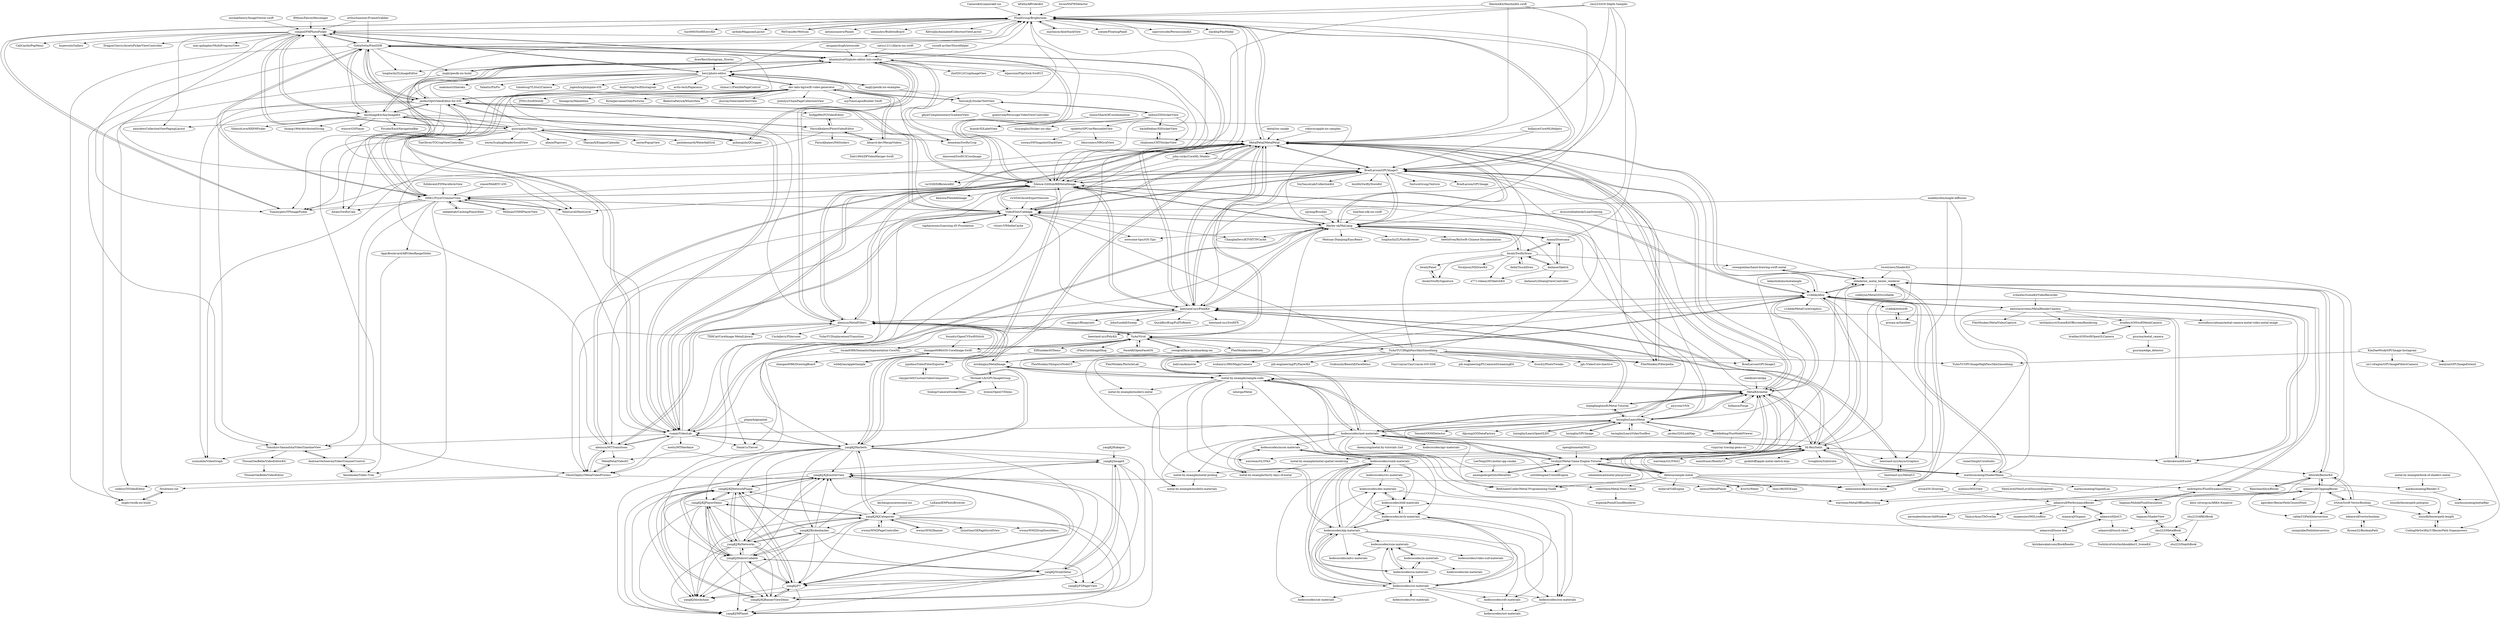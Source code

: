 digraph G {
"AFathi/ARVideoKit" -> "FluidGroup/Brightroom" ["e"=1]
"marlimox/AloeStackView" -> "FluidGroup/Brightroom" ["e"=1]
"congnd/FMPhotoPicker" -> "GottaYotta/PixelSDK"
"congnd/FMPhotoPicker" -> "FluidGroup/Brightroom"
"congnd/FMPhotoPicker" -> "khanhuitse05/photo-editor-luts-swiftui"
"congnd/FMPhotoPicker" -> "bevy/photo-editor"
"congnd/FMPhotoPicker" -> "guoyingtao/Mantis"
"congnd/FMPhotoPicker" -> "AnyImageKit/AnyImageKit"
"congnd/FMPhotoPicker" -> "Yummypets/YPImagePicker" ["e"=1]
"congnd/FMPhotoPicker" -> "jaiobs/OptiVideoEditor-for-iOS"
"congnd/FMPhotoPicker" -> "Silence-GitHub/BBMetalImage"
"congnd/FMPhotoPicker" -> "amirdew/CollectionViewPagingLayout" ["e"=1]
"congnd/FMPhotoPicker" -> "CaliCastle/PopMenu" ["e"=1]
"congnd/FMPhotoPicker" -> "hyperoslo/Gallery" ["e"=1]
"congnd/FMPhotoPicker" -> "DragonCherry/AssetsPickerViewController" ["e"=1]
"congnd/FMPhotoPicker" -> "NextLevel/NextLevel" ["e"=1]
"congnd/FMPhotoPicker" -> "mac-gallagher/MultiProgressView" ["e"=1]
"FluidGroup/Brightroom" -> "Yummypets/YPImagePicker" ["e"=1]
"FluidGroup/Brightroom" -> "scenee/FloatingPanel" ["e"=1]
"FluidGroup/Brightroom" -> "marlimox/AloeStackView" ["e"=1]
"FluidGroup/Brightroom" -> "ra1028/DifferenceKit" ["e"=1]
"FluidGroup/Brightroom" -> "MetalPetal/MetalPetal"
"FluidGroup/Brightroom" -> "sparrowcode/PermissionsKit" ["e"=1]
"FluidGroup/Brightroom" -> "BradLarson/GPUImage3"
"FluidGroup/Brightroom" -> "slackhq/PanModal" ["e"=1]
"FluidGroup/Brightroom" -> "huri000/SwiftEntryKit" ["e"=1]
"FluidGroup/Brightroom" -> "airbnb/MagazineLayout" ["e"=1]
"FluidGroup/Brightroom" -> "WeTransfer/WeScan" ["e"=1]
"FluidGroup/Brightroom" -> "antoniocasero/Panels" ["e"=1]
"FluidGroup/Brightroom" -> "congnd/FMPhotoPicker"
"FluidGroup/Brightroom" -> "alexaubry/BulletinBoard" ["e"=1]
"FluidGroup/Brightroom" -> "KelvinJin/AnimatedCollectionViewLayout" ["e"=1]
"kboy-silvergym/ARKit-Emperor" -> "shu223/ARKitBook" ["e"=1]
"Insfgg99x/FGVideoEditor" -> "FarisAlbalawi/PhotoVideoEditor"
"shu223/iOS-Depth-Sampler" -> "MetalPetal/MetalPetal" ["e"=1]
"shu223/iOS-Depth-Sampler" -> "Silence-GitHub/BBMetalImage" ["e"=1]
"shu223/iOS-Depth-Sampler" -> "FluidGroup/Brightroom" ["e"=1]
"shu223/iOS-Depth-Sampler" -> "heestand-xyz/PixelKit" ["e"=1]
"shu223/iOS-Depth-Sampler" -> "BradLarson/GPUImage3" ["e"=1]
"BradLarson/GPUImage3" -> "BradLarson/GPUImage2" ["e"=1]
"BradLarson/GPUImage3" -> "MetalPetal/MetalPetal"
"BradLarson/GPUImage3" -> "Silence-GitHub/BBMetalImage"
"BradLarson/GPUImage3" -> "FluidGroup/Brightroom"
"BradLarson/GPUImage3" -> "VideoFlint/Cabbage"
"BradLarson/GPUImage3" -> "TextureGroup/Texture" ["e"=1]
"BradLarson/GPUImage3" -> "BradLarson/GPUImage" ["e"=1]
"BradLarson/GPUImage3" -> "Harley-xk/MaLiang"
"BradLarson/GPUImage3" -> "Yummypets/YPImagePicker" ["e"=1]
"BradLarson/GPUImage3" -> "ra1028/DifferenceKit" ["e"=1]
"BradLarson/GPUImage3" -> "SoySauceLab/CollectionKit" ["e"=1]
"BradLarson/GPUImage3" -> "NextLevel/NextLevel" ["e"=1]
"BradLarson/GPUImage3" -> "heestand-xyz/PixelKit"
"BradLarson/GPUImage3" -> "bizz84/SwiftyStoreKit" ["e"=1]
"BradLarson/GPUImage3" -> "FlexMonkey/Filterpedia" ["e"=1]
"imgly/pesdk-ios-examples" -> "bevy/photo-editor" ["e"=1]
"imgly/pesdk-ios-examples" -> "Textcat/JLStickerTextView" ["e"=1]
"michaelhenry/ImageViewer.swift" -> "congnd/FMPhotoPicker" ["e"=1]
"Kyome22/BooleanPath" -> "adamwulf/vectorboolean"
"tucan9389/SemanticSegmentation-CoreML" -> "heestand-xyz/PixelKit" ["e"=1]
"tucan9389/SemanticSegmentation-CoreML" -> "GhostZephyr/MetalVideoProcess" ["e"=1]
"tucan9389/SemanticSegmentation-CoreML" -> "YuAo/Vivid" ["e"=1]
"nicklockwood/Euclid" -> "Hi-Rez/Satin" ["e"=1]
"nicklockwood/Euclid" -> "s1ddok/Alloy" ["e"=1]
"nicklockwood/Euclid" -> "heestand-xyz/PixelKit" ["e"=1]
"nicklockwood/Euclid" -> "hfutrell/BezierKit" ["e"=1]
"lovoo/NSFWDetector" -> "FluidGroup/Brightroom" ["e"=1]
"Silence-GitHub/BBMetalImage" -> "MetalPetal/MetalPetal"
"Silence-GitHub/BBMetalImage" -> "heestand-xyz/PixelKit"
"Silence-GitHub/BBMetalImage" -> "BradLarson/GPUImage3"
"Silence-GitHub/BBMetalImage" -> "alexiscn/MetalFilters"
"Silence-GitHub/BBMetalImage" -> "VideoFlint/Cabbage"
"Silence-GitHub/BBMetalImage" -> "Harley-xk/MaLiang"
"Silence-GitHub/BBMetalImage" -> "yangKJ/Harbeth"
"Silence-GitHub/BBMetalImage" -> "FluidGroup/Brightroom"
"Silence-GitHub/BBMetalImage" -> "ruanjx/VideoLab"
"Silence-GitHub/BBMetalImage" -> "alexiscn/MTTransitions"
"Silence-GitHub/BBMetalImage" -> "GottaYotta/PixelSDK"
"Silence-GitHub/BBMetalImage" -> "s1ddok/Alloy"
"Silence-GitHub/BBMetalImage" -> "jaiobs/OptiVideoEditor-for-iOS"
"Silence-GitHub/BBMetalImage" -> "HHK1/PryntTrimmerView"
"Silence-GitHub/BBMetalImage" -> "kawoou/FlexibleImage" ["e"=1]
"tapharmonic/Learning-AV-Foundation" -> "VideoFlint/Cabbage" ["e"=1]
"VideoFlint/Cabbage" -> "ruanjx/VideoLab"
"VideoFlint/Cabbage" -> "MetalPetal/MetalPetal"
"VideoFlint/Cabbage" -> "Silence-GitHub/BBMetalImage"
"VideoFlint/Cabbage" -> "Harley-xk/MaLiang"
"VideoFlint/Cabbage" -> "BradLarson/GPUImage3"
"VideoFlint/Cabbage" -> "Danie1s/Tiercel" ["e"=1]
"VideoFlint/Cabbage" -> "HHK1/PryntTrimmerView"
"VideoFlint/Cabbage" -> "jaiobs/OptiVideoEditor-for-iOS"
"VideoFlint/Cabbage" -> "tapharmonic/Learning-AV-Foundation" ["e"=1]
"VideoFlint/Cabbage" -> "FluidGroup/Brightroom"
"VideoFlint/Cabbage" -> "vitoziv/VIMediaCache" ["e"=1]
"VideoFlint/Cabbage" -> "awesome-tips/iOS-Tips" ["e"=1]
"VideoFlint/Cabbage" -> "ChangbaDevs/KTVHTTPCache" ["e"=1]
"VideoFlint/Cabbage" -> "alexiscn/MTTransitions"
"VideoFlint/Cabbage" -> "GhostZephyr/MetalVideoProcess"
"twostraws/ShaderKit" -> "Hi-Rez/Satin" ["e"=1]
"twostraws/ShaderKit" -> "eldade/ios_metal_bezier_renderer" ["e"=1]
"twostraws/ShaderKit" -> "MetalKit/metal" ["e"=1]
"twostraws/ShaderKit" -> "CodingMeSwiftly/UIBezierPath-Superpowers" ["e"=1]
"guoyingtao/Mantis" -> "qchenqizhi/QCropper"
"guoyingtao/Mantis" -> "congnd/FMPhotoPicker"
"guoyingtao/Mantis" -> "FluidGroup/Brightroom"
"guoyingtao/Mantis" -> "TimOliver/TOCropViewController" ["e"=1]
"guoyingtao/Mantis" -> "exyte/ScalingHeaderScrollView" ["e"=1]
"guoyingtao/Mantis" -> "aheze/Popovers" ["e"=1]
"guoyingtao/Mantis" -> "HHK1/PryntTrimmerView"
"guoyingtao/Mantis" -> "AnyImageKit/AnyImageKit"
"guoyingtao/Mantis" -> "Yummypets/YPImagePicker" ["e"=1]
"guoyingtao/Mantis" -> "MetalPetal/MetalPetal"
"guoyingtao/Mantis" -> "khanhuitse05/photo-editor-luts-swiftui"
"guoyingtao/Mantis" -> "ThasianX/ElegantCalendar" ["e"=1]
"guoyingtao/Mantis" -> "exyte/PopupView" ["e"=1]
"guoyingtao/Mantis" -> "paololeonardi/WaterfallGrid" ["e"=1]
"guoyingtao/Mantis" -> "benedom/SwiftyCrop"
"fulldecent/FDWaveformView" -> "HHK1/PryntTrimmerView" ["e"=1]
"louisdh/bezierpath-polygons" -> "louisdh/bezierpath-length"
"metal-by-example/metal-picking" -> "metal-by-example/modelio-materials"
"daihase/Sketch" -> "Awalz/SwiftyDraw"
"daihase/Sketch" -> "daihase/LSDialogViewController"
"daihase/Sketch" -> "Asana/Drawsana" ["e"=1]
"daihase/Sketch" -> "Harley-xk/MaLiang"
"daihase/Sketch" -> "e7711bbear/ATSketchKit"
"WeTransfer/WeScan" -> "FluidGroup/Brightroom" ["e"=1]
"line/line-sdk-ios-swift" -> "Harley-xk/MaLiang" ["e"=1]
"adamnemecek/awesome-metal" -> "eldade/ios_metal_bezier_renderer"
"arthurhammer/FrameGrabber" -> "GottaYotta/PixelSDK" ["e"=1]
"arthurhammer/FrameGrabber" -> "congnd/FMPhotoPicker" ["e"=1]
"drawRect/Instagram_Stories" -> "bevy/photo-editor" ["e"=1]
"dev-labs-bg/swift-video-generator" -> "HHK1/PryntTrimmerView"
"dev-labs-bg/swift-video-generator" -> "jaiobs/OptiVideoEditor-for-iOS"
"dev-labs-bg/swift-video-generator" -> "khoavd-dev/MergeVideos"
"dev-labs-bg/swift-video-generator" -> "JT501/SwiftNotify" ["e"=1]
"dev-labs-bg/swift-video-generator" -> "blueapron/Mandoline" ["e"=1]
"dev-labs-bg/swift-video-generator" -> "KiranJasvanee/OnlyPictures" ["e"=1]
"dev-labs-bg/swift-video-generator" -> "BalestraPatrick/WhatsNew" ["e"=1]
"dev-labs-bg/swift-video-generator" -> "bevy/photo-editor"
"dev-labs-bg/swift-video-generator" -> "NextLevel/NextLevel" ["e"=1]
"dev-labs-bg/swift-video-generator" -> "Silence-GitHub/BBMetalImage"
"dev-labs-bg/swift-video-generator" -> "Awalz/SwiftyCam" ["e"=1]
"dev-labs-bg/swift-video-generator" -> "VideoFlint/Cabbage"
"dev-labs-bg/swift-video-generator" -> "jhurray/SelectableTextView" ["e"=1]
"dev-labs-bg/swift-video-generator" -> "jindulys/ChainPageCollectionView" ["e"=1]
"dev-labs-bg/swift-video-generator" -> "acj/TimeLapseBuilder-Swift"
"yangKJ/KJCategories" -> "yangKJ/KJNetworkPlugin"
"yangKJ/KJCategories" -> "yangKJ/KJPlayerDemo"
"yangKJ/KJCategories" -> "yangKJ/RxNetworks"
"yangKJ/KJCategories" -> "yangKJ/KJEmitterView"
"yangKJ/KJCategories" -> "yangKJ/PT"
"yangKJ/KJCategories" -> "yangKJ/MPlanet"
"yangKJ/KJCategories" -> "yangKJ/KJBannerViewDemo"
"yangKJ/KJCategories" -> "yangKJ/HollowCodable"
"yangKJ/KJCategories" -> "yangKJ/Harbeth"
"yangKJ/KJCategories" -> "yangKJ/blockchain"
"yangKJ/KJCategories" -> "wwmz/WMZPageController" ["e"=1]
"yangKJ/KJCategories" -> "wwmz/WMZBanner" ["e"=1]
"yangKJ/KJCategories" -> "yangKJ/Rickenbacker"
"yangKJ/KJCategories" -> "QuintGao/GKPageScrollView" ["e"=1]
"yangKJ/KJCategories" -> "wwmz/WMZDropDownMenu" ["e"=1]
"yangKJ/KJPlayerDemo" -> "yangKJ/PT"
"yangKJ/KJPlayerDemo" -> "yangKJ/KJEmitterView"
"yangKJ/KJPlayerDemo" -> "yangKJ/KJNetworkPlugin"
"yangKJ/KJPlayerDemo" -> "yangKJ/MPlanet"
"yangKJ/KJPlayerDemo" -> "yangKJ/RxNetworks"
"yangKJ/KJPlayerDemo" -> "yangKJ/KJBannerViewDemo"
"yangKJ/KJPlayerDemo" -> "yangKJ/HollowCodable"
"yangKJ/KJPlayerDemo" -> "yangKJ/KJCategories"
"yangKJ/KJPlayerDemo" -> "yangKJ/blockchain"
"stasel/WebRTC-iOS" -> "HHK1/PryntTrimmerView" ["e"=1]
"twohyjr/Metal-Game-Engine-Tutorial" -> "amengede/getIntoMetalDev"
"twohyjr/Metal-Game-Engine-Tutorial" -> "kodecocodes/met-materials"
"twohyjr/Metal-Game-Engine-Tutorial" -> "Hi-Rez/Satin"
"twohyjr/Metal-Game-Engine-Tutorial" -> "metal-by-example/sample-code"
"twohyjr/Metal-Game-Engine-Tutorial" -> "untoldengine/UntoldEngine" ["e"=1]
"twohyjr/Metal-Game-Engine-Tutorial" -> "MetalKit/metal"
"twohyjr/Metal-Game-Engine-Tutorial" -> "dehesa/sample-metal"
"twohyjr/Metal-Game-Engine-Tutorial" -> "metal-by-example/metal-picking"
"twohyjr/Metal-Game-Engine-Tutorial" -> "eldade/ios_metal_bezier_renderer"
"twohyjr/Metal-Game-Engine-Tutorial" -> "adamnemecek/awesome-metal"
"twohyjr/Metal-Game-Engine-Tutorial" -> "markusmoenig/ShaderMania"
"twohyjr/Metal-Game-Engine-Tutorial" -> "raheelahmad/metal-playground"
"twohyjr/Metal-Game-Engine-Tutorial" -> "RedQueenCoder/Metal-Programming-Guide"
"loyinglin/LearnMetal" -> "loyinglin/LearnOpenGLES" ["e"=1]
"loyinglin/LearnMetal" -> "zhangfangtaozft/Metal-Tutorial"
"loyinglin/LearnMetal" -> "MetalPetal/MetalPetal"
"loyinglin/LearnMetal" -> "loyinglin/GPUImage" ["e"=1]
"loyinglin/LearnMetal" -> "loyinglin/LearnVideoToolBox" ["e"=1]
"loyinglin/LearnMetal" -> "kodecocodes/met-materials"
"loyinglin/LearnMetal" -> "middlefeng/NuoModelViewer"
"loyinglin/LearnMetal" -> "BradLarson/GPUImage3"
"loyinglin/LearnMetal" -> "MetalKit/metal"
"loyinglin/LearnMetal" -> "Harley-xk/MaLiang"
"loyinglin/LearnMetal" -> "VideoFlint/Cabbage"
"loyinglin/LearnMetal" -> "jayden320/LinkMap" ["e"=1]
"loyinglin/LearnMetal" -> "Tencent/OOMDetector" ["e"=1]
"loyinglin/LearnMetal" -> "ifgyong/iOSDataFactory"
"loyinglin/LearnMetal" -> "ruanjx/VideoLab"
"alexiscn/MetalFilters" -> "Silence-GitHub/BBMetalImage"
"alexiscn/MetalFilters" -> "MetalPetal/MetalPetal"
"alexiscn/MetalFilters" -> "alexiscn/MTTransitions"
"alexiscn/MetalFilters" -> "zhangfangtaozft/Metal-Tutorial"
"alexiscn/MetalFilters" -> "yangKJ/Harbeth"
"alexiscn/MetalFilters" -> "TXHCat/CoreImage-MetalLibrary"
"alexiscn/MetalFilters" -> "UncleJerry/Filmroom"
"alexiscn/MetalFilters" -> "YuAo/Vivid"
"alexiscn/MetalFilters" -> "GhostZephyr/MetalVideoProcess"
"alexiscn/MetalFilters" -> "erickingxu/MetalImage"
"alexiscn/MetalFilters" -> "YuAo/YUDisplacementTransition"
"alexiscn/MetalFilters" -> "heestand-xyz/PixelKit"
"alexiscn/MetalFilters" -> "khanhuitse05/photo-editor-luts-swiftui"
"heestand-xyz/PixelKit" -> "Silence-GitHub/BBMetalImage"
"heestand-xyz/PixelKit" -> "MetalPetal/MetalPetal"
"heestand-xyz/PixelKit" -> "Hi-Rez/Satin"
"heestand-xyz/PixelKit" -> "heestand-xyz/AsyncGraphics"
"heestand-xyz/PixelKit" -> "Harley-xk/MaLiang"
"heestand-xyz/PixelKit" -> "s1ddok/Alloy"
"heestand-xyz/PixelKit" -> "BradLarson/GPUImage3"
"heestand-xyz/PixelKit" -> "nicklockwood/Euclid" ["e"=1]
"heestand-xyz/PixelKit" -> "zenangst/Blueprints" ["e"=1]
"heestand-xyz/PixelKit" -> "alexiscn/MetalFilters"
"heestand-xyz/PixelKit" -> "JohnSundell/Sweep" ["e"=1]
"heestand-xyz/PixelKit" -> "heestand-xyz/SwiftFX"
"heestand-xyz/PixelKit" -> "GottaYotta/PixelSDK"
"heestand-xyz/PixelKit" -> "VideoFlint/Cabbage"
"heestand-xyz/PixelKit" -> "QuickBirdEng/PullToReach" ["e"=1]
"yangKJ/Harbeth" -> "yangKJ/KJCategories"
"yangKJ/Harbeth" -> "yangKJ/RxNetworks"
"yangKJ/Harbeth" -> "yangKJ/KJPlayerDemo"
"yangKJ/Harbeth" -> "yangKJ/KJNetworkPlugin"
"yangKJ/Harbeth" -> "yangKJ/HollowCodable"
"yangKJ/Harbeth" -> "yangKJ/PT"
"yangKJ/Harbeth" -> "yangKJ/KJEmitterView"
"yangKJ/Harbeth" -> "MetalPetal/MetalPetal"
"yangKJ/Harbeth" -> "Silence-GitHub/BBMetalImage"
"yangKJ/Harbeth" -> "yangKJ/ImageX"
"yangKJ/Harbeth" -> "alexiscn/MetalFilters"
"yangKJ/Harbeth" -> "ruanjx/VideoLab"
"yangKJ/Harbeth" -> "yangKJ/Rickenbacker"
"yangKJ/Harbeth" -> "yangKJ/KJBannerViewDemo"
"yangKJ/Harbeth" -> "yangKJ/MPlanet"
"rnine/SimplyCoreAudio" -> "markusmoenig/ShaderMania" ["e"=1]
"hagmas/ShaderView" -> "hagmas/MobileFluidSimulation"
"hagmas/ShaderView" -> "shu223/MetalBook"
"MillmanY/MMPlayerView" -> "HHK1/PryntTrimmerView" ["e"=1]
"unixzii/MetalPlayer" -> "warrenm/MetalOfflineRecording"
"hagmas/MobileFluidSimulation" -> "hagmas/ShaderView"
"hagmas/MobileFluidSimulation" -> "andreipitis/FluidDynamicsMetal"
"CameraKit/camerakit-ios" -> "FluidGroup/Brightroom" ["e"=1]
"metal-by-example/sample-code" -> "kodecocodes/met-materials"
"metal-by-example/sample-code" -> "metal-by-example/thirty-days-of-metal"
"metal-by-example/sample-code" -> "metal-by-example/modern-metal"
"metal-by-example/sample-code" -> "twohyjr/Metal-Game-Engine-Tutorial"
"metal-by-example/sample-code" -> "metal-by-example/modelio-materials"
"metal-by-example/sample-code" -> "MetalKit/metal"
"metal-by-example/sample-code" -> "RedQueenCoder/Metal-Programming-Guide"
"zhangfangtaozft/Metal-Tutorial" -> "alexiscn/MetalFilters"
"zhangfangtaozft/Metal-Tutorial" -> "MetalKit/metal"
"zhangfangtaozft/Metal-Tutorial" -> "loyinglin/LearnMetal"
"erica/iOS-Drawing" -> "adamwulf/PerformanceBezier"
"imgly/vesdk-ios-build" -> "fwcd/mini-cut"
"andreipitis/FluidDynamicsMetal" -> "hagmas/MobileFluidSimulation"
"andreipitis/FluidDynamicsMetal" -> "eldade/ios_metal_bezier_renderer"
"svhawks/SceneKitVideoRecorder" -> "alexstaravoitau/MetalRenderCamera" ["e"=1]
"alexiscn/MTTransitions" -> "GhostZephyr/MetalVideoProcess"
"alexiscn/MTTransitions" -> "alexiscn/MetalFilters"
"alexiscn/MTTransitions" -> "MetalPetal/VideoIO"
"alexiscn/MTTransitions" -> "ruanjx/VideoLab"
"alexiscn/MTTransitions" -> "Silence-GitHub/BBMetalImage"
"alexiscn/MTTransitions" -> "MetalPetal/MetalPetal"
"khoavd-dev/MergeVideos" -> "FarisAlbalawi/PhotoVideoEditor"
"khoavd-dev/MergeVideos" -> "Datt1994/DPVideoMerger-Swift"
"khoavd-dev/MergeVideos" -> "dev-labs-bg/swift-video-generator"
"shu223/DepthBook" -> "shu223/MetalBook"
"FarisAlbalawi/PhotoVideoEditor" -> "FarisAlbalawi/FAStickers" ["e"=1]
"FarisAlbalawi/PhotoVideoEditor" -> "Insfgg99x/FGVideoEditor"
"FarisAlbalawi/PhotoVideoEditor" -> "jaiobs/OptiVideoEditor-for-iOS"
"FarisAlbalawi/PhotoVideoEditor" -> "khoavd-dev/MergeVideos"
"FarisAlbalawi/PhotoVideoEditor" -> "zzzmobile/VideoGraph"
"shu223/ARKitBook" -> "shu223/DepthBook"
"shu223/ARKitBook" -> "shu223/MetalBook"
"s1ddok/Alloy" -> "eldade/ios_metal_bezier_renderer"
"s1ddok/Alloy" -> "s1ddok/mtlswift"
"s1ddok/Alloy" -> "prisma-ai/Smelter"
"s1ddok/Alloy" -> "s1ddok/MetalCoreGraphics"
"s1ddok/Alloy" -> "alexstaravoitau/MetalRenderCamera"
"s1ddok/Alloy" -> "Hi-Rez/Satin"
"s1ddok/Alloy" -> "MetalPetal/MetalPetal"
"s1ddok/Alloy" -> "heestand-xyz/PixelKit"
"s1ddok/Alloy" -> "nicklockwood/Euclid" ["e"=1]
"s1ddok/Alloy" -> "Silence-GitHub/BBMetalImage"
"s1ddok/Alloy" -> "markusmoenig/ShaderMania"
"s1ddok/Alloy" -> "metal-by-example/modern-metal"
"s1ddok/Alloy" -> "kodecocodes/met-materials"
"s1ddok/Alloy" -> "roberthein/Metal-Point-Cloud"
"s1ddok/Alloy" -> "MetalKit/metal"
"prisma-ai/Smelter" -> "s1ddok/mtlswift"
"metal-by-example/modern-metal" -> "metal-by-example/metal-picking"
"sprang/Brushes" -> "Harley-xk/MaLiang" ["e"=1]
"untoldengine/UntoldEngine" -> "twohyjr/Metal-Game-Engine-Tutorial" ["e"=1]
"Asana/Drawsana" -> "FluidGroup/Brightroom" ["e"=1]
"Asana/Drawsana" -> "Harley-xk/MaLiang" ["e"=1]
"Asana/Drawsana" -> "Awalz/SwiftyDraw" ["e"=1]
"Asana/Drawsana" -> "daihase/Sketch" ["e"=1]
"shu223/MetalBook" -> "shu223/DepthBook"
"shu223/MetalBook" -> "ToshihiroGoto/techbookfest3_SceneKit"
"shu223/MetalBook" -> "hagmas/ShaderView"
"dehesa/sample-metal" -> "andreipitis/FluidDynamicsMetal"
"dehesa/sample-metal" -> "twohyjr/Metal-Game-Engine-Tutorial"
"dehesa/sample-metal" -> "MetalKit/metal"
"dehesa/sample-metal" -> "leon196/SIGExam"
"dehesa/sample-metal" -> "metal-by-example/sample-code"
"dehesa/sample-metal" -> "endavid/VidEngine"
"dehesa/sample-metal" -> "s1ddok/Alloy"
"dehesa/sample-metal" -> "Hi-Rez/Satin"
"dehesa/sample-metal" -> "RedQueenCoder/Metal-Programming-Guide"
"dehesa/sample-metal" -> "eldade/ios_metal_bezier_renderer"
"dehesa/sample-metal" -> "roberthein/Metal-Point-Cloud"
"dehesa/sample-metal" -> "adamnemecek/awesome-metal"
"dehesa/sample-metal" -> "KrisYu/Water" ["e"=1]
"hackiftekhar/IQStickerView" -> "chiahsien/CHTStickerView"
"chiahsien/CHTStickerView" -> "hackiftekhar/IQStickerView"
"s1ddok/mtlswift" -> "prisma-ai/Smelter"
"yangKJ/StudyDatas" -> "yangKJ/ImageX"
"yangKJ/StudyDatas" -> "yangKJ/FSPagerView"
"yangKJ/StudyDatas" -> "yangKJ/KJEmitterView"
"yangKJ/StudyDatas" -> "yangKJ/PT"
"yangKJ/StudyDatas" -> "yangKJ/HollowCodable"
"yangKJ/StudyDatas" -> "yangKJ/blockchain"
"yangKJ/StudyDatas" -> "yangKJ/KJBannerViewDemo"
"yangKJ/StudyDatas" -> "yangKJ/MPlanet"
"adamwulf/vectorboolean" -> "Kyome22/BooleanPath"
"foundry/OpenCVSwiftStitch" -> "zhangao0086/iOS-CoreImage-Swift" ["e"=1]
"robovm/apple-ios-samples" -> "MetalPetal/MetalPetal" ["e"=1]
"kodecocodes/ia-materials" -> "kodecocodes/suia-materials"
"kodecocodes/ia-materials" -> "kodecocodes/sa-materials"
"kodecocodes/ia-materials" -> "kodecocodes/iat-materials"
"kodecocodes/rxs-materials" -> "kodecocodes/des-materials"
"kodecocodes/rxs-materials" -> "kodecocodes/comb-materials"
"kodecocodes/rxs-materials" -> "kodecocodes/itdd-materials"
"anupamchugh/iowncode" -> "khanhuitse05/photo-editor-luts-swiftui" ["e"=1]
"maxxfrazer/RealityUI" -> "Hi-Rez/Satin" ["e"=1]
"kodecocodes/alg-materials" -> "kodecocodes/arch-materials"
"kodecocodes/alg-materials" -> "kodecocodes/comb-materials"
"kodecocodes/alg-materials" -> "kodecocodes/sui-materials"
"kodecocodes/alg-materials" -> "kodecocodes/cdt-materials"
"kodecocodes/alg-materials" -> "kodecocodes/des-materials"
"kodecocodes/alg-materials" -> "kodecocodes/sa-materials"
"kodecocodes/alg-materials" -> "kodecocodes/mcon-materials"
"kodecocodes/alg-materials" -> "kodecocodes/advs-materials"
"kodecocodes/alg-materials" -> "kodecocodes/itdd-materials"
"kodecocodes/alg-materials" -> "kodecocodes/suia-materials"
"kodecocodes/alg-materials" -> "kodecocodes/con-materials"
"Hi-Rez/Satin" -> "nicklockwood/Euclid" ["e"=1]
"Hi-Rez/Satin" -> "heestand-xyz/PixelKit"
"Hi-Rez/Satin" -> "metal-by-example/metal-spatial-rendering" ["e"=1]
"Hi-Rez/Satin" -> "s1ddok/Alloy"
"Hi-Rez/Satin" -> "maxxfrazer/RealityUI" ["e"=1]
"Hi-Rez/Satin" -> "MetalKit/metal"
"Hi-Rez/Satin" -> "markusmoenig/ShaderMania"
"Hi-Rez/Satin" -> "gnikoloff/apple-metal-sketch-dojo" ["e"=1]
"Hi-Rez/Satin" -> "twohyjr/Metal-Game-Engine-Tutorial"
"Hi-Rez/Satin" -> "kodecocodes/met-materials"
"Hi-Rez/Satin" -> "heestand-xyz/AsyncGraphics"
"Hi-Rez/Satin" -> "troughton/Substrate" ["e"=1]
"Hi-Rez/Satin" -> "eldade/ios_metal_bezier_renderer"
"Hi-Rez/Satin" -> "warrenm/GLTFKit" ["e"=1]
"Hi-Rez/Satin" -> "warrenm/GLTFKit2" ["e"=1]
"FlexMonkey/ParticleLab" -> "metal-by-example/sample-code" ["e"=1]
"kodecocodes/comb-materials" -> "kodecocodes/sui-materials"
"kodecocodes/comb-materials" -> "kodecocodes/mcon-materials"
"kodecocodes/comb-materials" -> "kodecocodes/rxs-materials"
"kodecocodes/comb-materials" -> "kodecocodes/alg-materials"
"kodecocodes/comb-materials" -> "kodecocodes/arch-materials"
"kodecocodes/comb-materials" -> "kodecocodes/con-materials"
"kodecocodes/comb-materials" -> "kodecocodes/itdd-materials"
"kodecocodes/comb-materials" -> "kodecocodes/cat-materials"
"zhangao0086/iOS-CoreImage-Swift" -> "FlexMonkey/Filterpedia" ["e"=1]
"zhangao0086/iOS-CoreImage-Swift" -> "wilddylan/appleSample"
"zhangao0086/iOS-CoreImage-Swift" -> "YuAo/Vivid"
"zhangao0086/iOS-CoreImage-Swift" -> "zhangao0086/DrawingBoard"
"john-rocky/CoreML-Models" -> "MetalPetal/MetalPetal" ["e"=1]
"john-rocky/CoreML-Models" -> "Silence-GitHub/BBMetalImage" ["e"=1]
"john-rocky/CoreML-Models" -> "BradLarson/GPUImage3" ["e"=1]
"john-rocky/CoreML-Models" -> "FluidGroup/Brightroom" ["e"=1]
"AnyImageKit/AnyImageKit" -> "GottaYotta/PixelSDK"
"AnyImageKit/AnyImageKit" -> "congnd/FMPhotoPicker"
"AnyImageKit/AnyImageKit" -> "khanhuitse05/photo-editor-luts-swiftui"
"AnyImageKit/AnyImageKit" -> "jaiobs/OptiVideoEditor-for-iOS"
"AnyImageKit/AnyImageKit" -> "qchenqizhi/QCropper"
"AnyImageKit/AnyImageKit" -> "SilenceLove/HXPHPicker" ["e"=1]
"AnyImageKit/AnyImageKit" -> "guoyingtao/Mantis"
"AnyImageKit/AnyImageKit" -> "lixiang1994/AttributedString" ["e"=1]
"AnyImageKit/AnyImageKit" -> "wxxsw/GSPlayer" ["e"=1]
"AnyImageKit/AnyImageKit" -> "Harley-xk/MaLiang"
"AnyImageKit/AnyImageKit" -> "amirdew/CollectionViewPagingLayout" ["e"=1]
"AnyImageKit/AnyImageKit" -> "ruanjx/VideoLab"
"AnyImageKit/AnyImageKit" -> "Pircate/EachNavigationBar" ["e"=1]
"rjinxx/ShareOfCoreAnimation" -> "kcandr/IQLabelView" ["e"=1]
"wwmz/WMZPageController" -> "yangKJ/KJCategories" ["e"=1]
"kechengsou/awesome-ios" -> "yangKJ/KJCategories" ["e"=1]
"qchenqizhi/QCropper" -> "khanhuitse05/photo-editor-luts-swiftui"
"qchenqizhi/QCropper" -> "guoyingtao/Mantis"
"yangKJ/Rickenbacker" -> "yangKJ/RxNetworks"
"yangKJ/Rickenbacker" -> "yangKJ/ImageX"
"yangKJ/Rickenbacker" -> "yangKJ/KJNetworkPlugin"
"yangKJ/Rickenbacker" -> "yangKJ/StudyDatas"
"yangKJ/Rickenbacker" -> "yangKJ/HollowCodable"
"yangKJ/Rickenbacker" -> "yangKJ/PT"
"yangKJ/Rickenbacker" -> "yangKJ/KJEmitterView"
"yangKJ/Rickenbacker" -> "yangKJ/blockchain"
"yangKJ/Rickenbacker" -> "yangKJ/FSPagerView"
"spoletto/SPUserResizableView" -> "ldesroziers/NRGridView" ["e"=1]
"spoletto/SPUserResizableView" -> "snwau/SWSnapshotStackView" ["e"=1]
"kodecocodes/cdt-materials" -> "kodecocodes/not-materials"
"GottaYotta/PixelSDK" -> "jaiobs/OptiVideoEditor-for-iOS"
"GottaYotta/PixelSDK" -> "khanhuitse05/photo-editor-luts-swiftui"
"GottaYotta/PixelSDK" -> "congnd/FMPhotoPicker"
"GottaYotta/PixelSDK" -> "AnyImageKit/AnyImageKit"
"GottaYotta/PixelSDK" -> "HHK1/PryntTrimmerView"
"GottaYotta/PixelSDK" -> "FluidGroup/Brightroom"
"GottaYotta/PixelSDK" -> "Silence-GitHub/BBMetalImage"
"GottaYotta/PixelSDK" -> "imgly/vesdk-ios-build"
"GottaYotta/PixelSDK" -> "heestand-xyz/PixelKit"
"GottaYotta/PixelSDK" -> "ruanjx/VideoLab"
"GottaYotta/PixelSDK" -> "imgly/pesdk-ios-build"
"GottaYotta/PixelSDK" -> "Tomohiro-Yamashita/VideoTimelineView"
"GottaYotta/PixelSDK" -> "alexiscn/MetalFilters"
"GottaYotta/PixelSDK" -> "longitachi/ZLImageEditor" ["e"=1]
"AndreasVerhoeven/VideoTrimmerControl" -> "Tomohiro-Yamashita/VideoTimelineView"
"AndreasVerhoeven/VideoTrimmerControl" -> "faisalazeez/Video-Trim"
"kodecocodes/con-materials" -> "kodecocodes/not-materials"
"kodecocodes/itdd-materials" -> "kodecocodes/arch-materials"
"kodecocodes/itdd-materials" -> "kodecocodes/des-materials"
"kodecocodes/des-materials" -> "kodecocodes/con-materials"
"kodecocodes/des-materials" -> "kodecocodes/itdd-materials"
"khanhuitse05/photo-editor-luts-swiftui" -> "qchenqizhi/QCropper"
"khanhuitse05/photo-editor-luts-swiftui" -> "GottaYotta/PixelSDK"
"khanhuitse05/photo-editor-luts-swiftui" -> "longitachi/ZLImageEditor" ["e"=1]
"khanhuitse05/photo-editor-luts-swiftui" -> "congnd/FMPhotoPicker"
"khanhuitse05/photo-editor-luts-swiftui" -> "FluidGroup/Brightroom"
"khanhuitse05/photo-editor-luts-swiftui" -> "imgly/pesdk-ios-build"
"khanhuitse05/photo-editor-luts-swiftui" -> "yangKJ/Harbeth"
"khanhuitse05/photo-editor-luts-swiftui" -> "benedom/SwiftyCrop"
"khanhuitse05/photo-editor-luts-swiftui" -> "AnyImageKit/AnyImageKit"
"khanhuitse05/photo-editor-luts-swiftui" -> "jaiobs/OptiVideoEditor-for-iOS"
"khanhuitse05/photo-editor-luts-swiftui" -> "Silence-GitHub/BBMetalImage"
"khanhuitse05/photo-editor-luts-swiftui" -> "alexiscn/MetalFilters"
"khanhuitse05/photo-editor-luts-swiftui" -> "bevy/photo-editor"
"khanhuitse05/photo-editor-luts-swiftui" -> "zhxf2012/CropImageView"
"khanhuitse05/photo-editor-luts-swiftui" -> "elpassion/FlipClock-SwiftUI" ["e"=1]
"kodecocodes/met-materials" -> "metal-by-example/sample-code"
"kodecocodes/met-materials" -> "twohyjr/Metal-Game-Engine-Tutorial"
"kodecocodes/met-materials" -> "Hi-Rez/Satin"
"kodecocodes/met-materials" -> "metal-by-example/metal-picking"
"kodecocodes/met-materials" -> "loyinglin/LearnMetal"
"kodecocodes/met-materials" -> "amengede/getIntoMetalDev"
"kodecocodes/met-materials" -> "s1ddok/Alloy"
"kodecocodes/met-materials" -> "metal-by-example/thirty-days-of-metal"
"kodecocodes/met-materials" -> "kodecocodes/mcon-materials"
"kodecocodes/met-materials" -> "MetalKit/metal"
"kodecocodes/met-materials" -> "kodecocodes/apr-materials"
"kodecocodes/met-materials" -> "metal-by-example/modelio-materials"
"kodecocodes/met-materials" -> "daemyung/metal-by-tutorials-2nd" ["e"=1]
"kodecocodes/met-materials" -> "untoldengine/UntoldEngine" ["e"=1]
"kodecocodes/met-materials" -> "markusmoenig/ShaderMania"
"natsu1211/Alarm-ios-swift" -> "khanhuitse05/photo-editor-luts-swiftui" ["e"=1]
"jaiobs/OptiVideoEditor-for-iOS" -> "GottaYotta/PixelSDK"
"jaiobs/OptiVideoEditor-for-iOS" -> "FarisAlbalawi/PhotoVideoEditor"
"jaiobs/OptiVideoEditor-for-iOS" -> "HHK1/PryntTrimmerView"
"jaiobs/OptiVideoEditor-for-iOS" -> "dev-labs-bg/swift-video-generator"
"jaiobs/OptiVideoEditor-for-iOS" -> "ruanjx/VideoLab"
"jaiobs/OptiVideoEditor-for-iOS" -> "VideoFlint/Cabbage"
"jaiobs/OptiVideoEditor-for-iOS" -> "GhostZephyr/MetalVideoProcess"
"jaiobs/OptiVideoEditor-for-iOS" -> "Insfgg99x/FGVideoEditor"
"jaiobs/OptiVideoEditor-for-iOS" -> "zzzmobile/VideoGraph"
"jaiobs/OptiVideoEditor-for-iOS" -> "Tomohiro-Yamashita/VideoTimelineView"
"jaiobs/OptiVideoEditor-for-iOS" -> "congnd/FMPhotoPicker"
"jaiobs/OptiVideoEditor-for-iOS" -> "coderyi/YiVideoEditor" ["e"=1]
"jaiobs/OptiVideoEditor-for-iOS" -> "khanhuitse05/photo-editor-luts-swiftui"
"jaiobs/OptiVideoEditor-for-iOS" -> "Silence-GitHub/BBMetalImage"
"jaiobs/OptiVideoEditor-for-iOS" -> "AnyImageKit/AnyImageKit"
"kodecocodes/sa-materials" -> "kodecocodes/ia-materials"
"kodecocodes/sa-materials" -> "kodecocodes/suia-materials"
"kodecocodes/sa-materials" -> "kodecocodes/sui-materials"
"kodecocodes/sa-materials" -> "kodecocodes/alg-materials"
"kodecocodes/sui-materials" -> "kodecocodes/comb-materials"
"kodecocodes/sui-materials" -> "kodecocodes/arch-materials"
"kodecocodes/sui-materials" -> "kodecocodes/suia-materials"
"kodecocodes/sui-materials" -> "kodecocodes/cdt-materials"
"kodecocodes/sui-materials" -> "kodecocodes/sa-materials"
"kodecocodes/sui-materials" -> "kodecocodes/des-materials"
"kodecocodes/sui-materials" -> "kodecocodes/alg-materials"
"kodecocodes/sui-materials" -> "kodecocodes/con-materials"
"kodecocodes/sui-materials" -> "kodecocodes/itdd-materials"
"kodecocodes/sui-materials" -> "kodecocodes/cat-materials"
"kodecocodes/sui-materials" -> "kodecocodes/not-materials"
"kodecocodes/sui-materials" -> "kodecocodes/rwi-materials"
"owengombas/hand-drawing-swift-metal" -> "eldade/ios_metal_bezier_renderer"
"kodecocodes/arch-materials" -> "kodecocodes/itdd-materials"
"kodecocodes/arch-materials" -> "kodecocodes/con-materials"
"kodecocodes/arch-materials" -> "kodecocodes/sui-materials"
"kodecocodes/arch-materials" -> "kodecocodes/des-materials"
"kodecocodes/arch-materials" -> "kodecocodes/alg-materials"
"kodecocodes/arch-materials" -> "kodecocodes/cdt-materials"
"Tomohiro-Yamashita/VideoTimelineView" -> "zzzmobile/VideoGraph"
"Tomohiro-Yamashita/VideoTimelineView" -> "AndreasVerhoeven/VideoTrimmerControl"
"Tomohiro-Yamashita/VideoTimelineView" -> "TitouanVanBelle/VideoEditorKit"
"wwmz/WMZBanner" -> "yangKJ/KJCategories" ["e"=1]
"MetalPetal/VideoIO" -> "GhostZephyr/MetalVideoProcess"
"heestand-xyz/SwiftFX" -> "heestand-xyz/PolyKit"
"bradley/iOSSwiftMetalCamera" -> "bradley/iOSSwiftOpenGLCamera"
"bradley/iOSSwiftMetalCamera" -> "gsurma/metal_camera"
"GhostZephyr/MetalVideoProcess" -> "alexiscn/MTTransitions"
"GhostZephyr/MetalVideoProcess" -> "MetalPetal/VideoIO"
"GhostZephyr/MetalVideoProcess" -> "fwcd/mini-cut"
"GhostZephyr/MetalVideoProcess" -> "coderyi/YiVideoEditor" ["e"=1]
"GhostZephyr/MetalVideoProcess" -> "unixzii/MetalPlayer"
"kakashidinho/metalangle" -> "s1ddok/Alloy" ["e"=1]
"ElfSundae/AVDemo" -> "jojodmo/VideoFilterExporter"
"bradley/iOSSwiftOpenGLCamera" -> "bradley/iOSSwiftMetalCamera"
"kodecocodes/suia-materials" -> "kodecocodes/ia-materials"
"kodecocodes/suia-materials" -> "kodecocodes/advs-materials"
"kodecocodes/suia-materials" -> "kodecocodes/video-suif-materials"
"kodecocodes/suia-materials" -> "kodecocodes/sa-materials"
"gsurma/metal_camera" -> "gsurma/edge_detector"
"yangKJ/ImageX" -> "yangKJ/blockchain"
"yangKJ/ImageX" -> "yangKJ/StudyDatas"
"yangKJ/ImageX" -> "yangKJ/FSPagerView"
"yangKJ/ImageX" -> "yangKJ/PT"
"yangKJ/ImageX" -> "yangKJ/KJEmitterView"
"yangKJ/ImageX" -> "yangKJ/MPlanet"
"HaishinKit/HaishinKit.swift" -> "MetalPetal/MetalPetal" ["e"=1]
"HaishinKit/HaishinKit.swift" -> "BradLarson/GPUImage3" ["e"=1]
"HaishinKit/HaishinKit.swift" -> "FluidGroup/Brightroom" ["e"=1]
"NextLevel/NextLevel" -> "HHK1/PryntTrimmerView" ["e"=1]
"russell-archer/StoreHelper" -> "khanhuitse05/photo-editor-luts-swiftui" ["e"=1]
"ruanjx/VideoLab" -> "VideoFlint/Cabbage"
"ruanjx/VideoLab" -> "GhostZephyr/MetalVideoProcess"
"ruanjx/VideoLab" -> "MetalPetal/MetalPetal"
"ruanjx/VideoLab" -> "jaiobs/OptiVideoEditor-for-iOS"
"ruanjx/VideoLab" -> "yangKJ/Harbeth"
"ruanjx/VideoLab" -> "Harley-xk/MaLiang"
"ruanjx/VideoLab" -> "alexiscn/MTTransitions"
"ruanjx/VideoLab" -> "Silence-GitHub/BBMetalImage"
"ruanjx/VideoLab" -> "Danie1s/Tiercel" ["e"=1]
"ruanjx/VideoLab" -> "BradLarson/GPUImage3"
"ruanjx/VideoLab" -> "GottaYotta/PixelSDK"
"ruanjx/VideoLab" -> "Tomohiro-Yamashita/VideoTimelineView"
"ruanjx/VideoLab" -> "meitu/MTHawkeye" ["e"=1]
"ruanjx/VideoLab" -> "heestand-xyz/PixelKit"
"ruanjx/VideoLab" -> "HHK1/PryntTrimmerView"
"yangKJ/KJNetworkPlugin" -> "yangKJ/KJEmitterView"
"yangKJ/KJNetworkPlugin" -> "yangKJ/MPlanet"
"yangKJ/KJNetworkPlugin" -> "yangKJ/PT"
"yangKJ/KJNetworkPlugin" -> "yangKJ/KJBannerViewDemo"
"yangKJ/KJNetworkPlugin" -> "yangKJ/HollowCodable"
"yangKJ/KJNetworkPlugin" -> "yangKJ/RxNetworks"
"yangKJ/KJNetworkPlugin" -> "yangKJ/KJPlayerDemo"
"yangKJ/KJNetworkPlugin" -> "yangKJ/blockchain"
"markusmoenig/ShaderMania" -> "markusmoenig/Render-Z"
"markusmoenig/ShaderMania" -> "markusmoenig/SignedLua"
"markusmoenig/ShaderMania" -> "audulus/MSLView"
"markusmoenig/ShaderMania" -> "Hi-Rez/Satin"
"markusmoenig/ShaderMania" -> "s1ddok/Alloy"
"adamwulf/ClippingBezier" -> "adamwulf/PerformanceBezier"
"adamwulf/ClippingBezier" -> "calda/CGPathIntersection"
"adamwulf/ClippingBezier" -> "hfutrell/BezierKit"
"adamwulf/ClippingBezier" -> "lrtitze/Swift-VectorBoolean"
"adamwulf/ClippingBezier" -> "louisdh/bezierpath-length"
"adamwulf/ClippingBezier" -> "adamwulf/touch-chart"
"adamwulf/ClippingBezier" -> "eldade/ios_metal_bezier_renderer"
"adamwulf/ClippingBezier" -> "agordeev/BezierPathClosestPoint"
"adamwulf/PerformanceBezier" -> "adamwulf/ClippingBezier"
"adamwulf/PerformanceBezier" -> "TaimurAyaz/TAOverlay" ["e"=1]
"adamwulf/PerformanceBezier" -> "mspensieri/MSLiveBlur" ["e"=1]
"adamwulf/PerformanceBezier" -> "mamaral/Organic" ["e"=1]
"adamwulf/PerformanceBezier" -> "aaronabentheuer/AAWindow" ["e"=1]
"adamwulf/PerformanceBezier" -> "adamwulf/JotUI"
"kodecocodes/mcon-materials" -> "kodecocodes/comb-materials"
"kodecocodes/mcon-materials" -> "kodecocodes/arch-materials"
"kodecocodes/mcon-materials" -> "kodecocodes/alg-materials"
"fwcd/mini-cut" -> "imgly/vesdk-ios-build"
"yangKJ/RxNetworks" -> "yangKJ/KJEmitterView"
"yangKJ/RxNetworks" -> "yangKJ/KJNetworkPlugin"
"yangKJ/RxNetworks" -> "yangKJ/PT"
"yangKJ/RxNetworks" -> "yangKJ/MPlanet"
"yangKJ/RxNetworks" -> "yangKJ/KJPlayerDemo"
"yangKJ/RxNetworks" -> "yangKJ/KJBannerViewDemo"
"yangKJ/RxNetworks" -> "yangKJ/HollowCodable"
"yangKJ/RxNetworks" -> "yangKJ/blockchain"
"yangKJ/RxNetworks" -> "yangKJ/KJCategories"
"yangKJ/RxNetworks" -> "yangKJ/Rickenbacker"
"yangKJ/HollowCodable" -> "yangKJ/KJEmitterView"
"yangKJ/HollowCodable" -> "yangKJ/PT"
"yangKJ/HollowCodable" -> "yangKJ/MPlanet"
"yangKJ/HollowCodable" -> "yangKJ/KJNetworkPlugin"
"yangKJ/HollowCodable" -> "yangKJ/blockchain"
"yangKJ/HollowCodable" -> "yangKJ/KJBannerViewDemo"
"yangKJ/HollowCodable" -> "yangKJ/RxNetworks"
"yangKJ/HollowCodable" -> "yangKJ/KJPlayerDemo"
"yangKJ/HollowCodable" -> "yangKJ/StudyDatas"
"TitouanVanBelle/VideoEditorKit" -> "TitouanVanBelle/VideoEditor"
"adamwulf/loose-leaf" -> "adamwulf/JotUI"
"adamwulf/loose-leaf" -> "Harley-xk/MaLiang"
"adamwulf/loose-leaf" -> "adamwulf/ClippingBezier"
"adamwulf/loose-leaf" -> "kishikawakatsumi/BookReader" ["e"=1]
"lrtitze/Swift-VectorBoolean" -> "adamwulf/ClippingBezier"
"lrtitze/Swift-VectorBoolean" -> "hfutrell/BezierKit"
"lrtitze/Swift-VectorBoolean" -> "adamwulf/vectorboolean"
"lrtitze/Swift-VectorBoolean" -> "louisdh/bezierpath-length"
"lrtitze/Swift-VectorBoolean" -> "calda/CGPathIntersection"
"FlexMonkey/Filterpedia" -> "MetalPetal/MetalPetal" ["e"=1]
"amengede/getIntoMetalDev" -> "twohyjr/Metal-Game-Engine-Tutorial"
"joyycom/VNN" -> "loyinglin/LearnMetal" ["e"=1]
"krzysztofzablocki/LineDrawing" -> "Harley-xk/MaLiang" ["e"=1]
"krzysztofzablocki/LineDrawing" -> "eldade/ios_metal_bezier_renderer" ["e"=1]
"openglonmetal/MGL" -> "twohyjr/Metal-Game-Engine-Tutorial" ["e"=1]
"LeeTeng2001/metal-cpp-cmake" -> "amengede/getIntoMetalDev" ["e"=1]
"Ramshandilya/Bezier" -> "hfutrell/BezierKit"
"heestand-xyz/AsyncGraphics" -> "heestand-xyz/MetalUI" ["e"=1]
"heestand-xyz/AsyncGraphics" -> "heestand-xyz/PixelKit"
"KimDaeWook/GPUImage-Instagram" -> "xx11dragon/GPUImageFiltersCamera"
"KimDaeWook/GPUImage-Instagram" -> "YuAo/YUGPUImageHighPassSkinSmoothing"
"KimDaeWook/GPUImage-Instagram" -> "leanlyne/GPUImageExtend"
"metal-by-example/sample-code" -> "warrenm/GLTFKit" ["e"=1]
"metal-by-example/sample-code" -> "erickingxu/MetalImage"
"metal-by-example/sample-code" -> "mhorga/Metal"
"dehli/TouchDraw" -> "Awalz/SwiftyDraw"
"yangKJ/KJBannerViewDemo" -> "yangKJ/MPlanet"
"yangKJ/KJBannerViewDemo" -> "yangKJ/KJEmitterView"
"yangKJ/KJBannerViewDemo" -> "yangKJ/PT"
"yangKJ/KJBannerViewDemo" -> "yangKJ/KJNetworkPlugin"
"yangKJ/KJEmitterView" -> "yangKJ/MPlanet"
"yangKJ/KJEmitterView" -> "yangKJ/PT"
"yangKJ/KJEmitterView" -> "yangKJ/KJNetworkPlugin"
"yangKJ/PT" -> "yangKJ/KJEmitterView"
"yangKJ/PT" -> "yangKJ/MPlanet"
"yangKJ/PT" -> "yangKJ/KJNetworkPlugin"
"yangKJ/PT" -> "yangKJ/KJBannerViewDemo"
"yangKJ/PT" -> "yangKJ/blockchain"
"yangKJ/PT" -> "yangKJ/HollowCodable"
"madebyollin/maple-diffusion" -> "markusmoenig/ShaderMania" ["e"=1]
"madebyollin/maple-diffusion" -> "heestand-xyz/AsyncGraphics" ["e"=1]
"madebyollin/maple-diffusion" -> "VideoFlint/Cabbage" ["e"=1]
"vitoziv/VIMediaCache" -> "VideoFlint/Cabbage" ["e"=1]
"YuAo/YUCIHighPassSkinSmoothing" -> "YuAo/Vivid"
"YuAo/YUCIHighPassSkinSmoothing" -> "Guikunzhi/BeautifyFaceDemo" ["e"=1]
"YuAo/YUCIHighPassSkinSmoothing" -> "YuAo/YUGPUImageHighPassSkinSmoothing"
"YuAo/YUCIHighPassSkinSmoothing" -> "MetalPetal/MetalPetal"
"YuAo/YUCIHighPassSkinSmoothing" -> "FlexMonkey/Filterpedia" ["e"=1]
"YuAo/YUCIHighPassSkinSmoothing" -> "BradLarson/GPUImage3"
"YuAo/YUCIHighPassSkinSmoothing" -> "TinyCrayon/TinyCrayon-iOS-SDK" ["e"=1]
"YuAo/YUCIHighPassSkinSmoothing" -> "pili-engineering/PLCameraStreamingKit" ["e"=1]
"YuAo/YUCIHighPassSkinSmoothing" -> "BradLarson/GPUImage2" ["e"=1]
"YuAo/YUCIHighPassSkinSmoothing" -> "itouch2/PhotoTweaks" ["e"=1]
"YuAo/YUCIHighPassSkinSmoothing" -> "VideoFlint/Cabbage"
"YuAo/YUCIHighPassSkinSmoothing" -> "jgh-/VideoCore-Inactive" ["e"=1]
"YuAo/YUCIHighPassSkinSmoothing" -> "kolyvan/kxmovie" ["e"=1]
"YuAo/YUCIHighPassSkinSmoothing" -> "wuhaoyu1990/MagicCamera" ["e"=1]
"YuAo/YUCIHighPassSkinSmoothing" -> "pili-engineering/PLPlayerKit" ["e"=1]
"loyinglin/LearnOpenGLES" -> "loyinglin/LearnMetal" ["e"=1]
"BradLarson/GPUImage2" -> "BradLarson/GPUImage3" ["e"=1]
"YuAo/Vivid" -> "YuAo/YUCIHighPassSkinSmoothing"
"YuAo/Vivid" -> "MetalPetal/MetalPetal"
"YuAo/Vivid" -> "alexiscn/MetalFilters"
"YuAo/Vivid" -> "FlexMonkey/Filterpedia" ["e"=1]
"YuAo/Vivid" -> "zweigraf/face-landmarking-ios" ["e"=1]
"YuAo/Vivid" -> "rFlex/CoreImageShop" ["e"=1]
"YuAo/Vivid" -> "ElfSundae/AVDemo"
"YuAo/Vivid" -> "FaceAR/OpenFaceIOS" ["e"=1]
"YuAo/Vivid" -> "tucan9389/SemanticSegmentation-CoreML" ["e"=1]
"YuAo/Vivid" -> "zhangao0086/iOS-CoreImage-Swift"
"YuAo/Vivid" -> "FlexMonkey/sweetcorn"
"pixpark/gpupixel" -> "yangKJ/Harbeth" ["e"=1]
"pixpark/gpupixel" -> "ruanjx/VideoLab" ["e"=1]
"Textcat/JLStickerTextView" -> "zedoul/ZDStickerView"
"Textcat/JLStickerTextView" -> "bevy/photo-editor"
"Textcat/JLStickerTextView" -> "gkye/ComplimentaryGradientView" ["e"=1]
"Textcat/JLStickerTextView" -> "gontovnik/Periscope-VideoViewController" ["e"=1]
"alexstaravoitau/MetalRenderCamera" -> "bradley/iOSSwiftMetalCamera"
"alexstaravoitau/MetalRenderCamera" -> "mostafizurrahman/metal-camera-metal-video-metal-image"
"alexstaravoitau/MetalRenderCamera" -> "unixzii/MetalPlayer"
"alexstaravoitau/MetalRenderCamera" -> "s1ddok/Alloy"
"alexstaravoitau/MetalRenderCamera" -> "FlexMonkey/MetalVideoCapture"
"alexstaravoitau/MetalRenderCamera" -> "warrenm/MetalOfflineRecording"
"alexstaravoitau/MetalRenderCamera" -> "lachlanhurst/SceneKitOffscreenRendering" ["e"=1]
"MetalKit/metal" -> "zhangfangtaozft/Metal-Tutorial"
"MetalKit/metal" -> "MetalPetal/MetalPetal"
"MetalKit/metal" -> "Hi-Rez/Satin"
"MetalKit/metal" -> "BradLarson/GPUImage3"
"MetalKit/metal" -> "adamnemecek/awesome-metal"
"MetalKit/metal" -> "erickingxu/MetalImage"
"MetalKit/metal" -> "twohyjr/Metal-Game-Engine-Tutorial"
"MetalKit/metal" -> "hollance/Forge" ["e"=1]
"MetalKit/metal" -> "dehesa/sample-metal"
"MetalKit/metal" -> "metal-by-example/sample-code"
"MetalKit/metal" -> "s1ddok/Alloy"
"MetalKit/metal" -> "kodecocodes/met-materials"
"MetalKit/metal" -> "RedQueenCoder/Metal-Programming-Guide"
"MetalKit/metal" -> "loyinglin/LearnMetal"
"MetalKit/metal" -> "Silence-GitHub/BBMetalImage"
"zweigraf/face-landmarking-ios" -> "YuAo/Vivid" ["e"=1]
"zweigraf/face-landmarking-ios" -> "erickingxu/MetalImage" ["e"=1]
"zweigraf/face-landmarking-ios" -> "metal-by-example/sample-code" ["e"=1]
"wilddylan/appleSample" -> "zhangao0086/iOS-CoreImage-Swift"
"loyinglin/GPUImage" -> "loyinglin/LearnMetal" ["e"=1]
"FlexMonkey/sweetcorn" -> "FlexMonkey/ShinpuruNodeUI"
"yangKJ/Kakapos" -> "yangKJ/ImageX"
"neekeetab/CachingPlayerItem" -> "HHK1/PryntTrimmerView" ["e"=1]
"heestand-xyz/MetalUI" -> "heestand-xyz/AsyncGraphics" ["e"=1]
"LuKane/KNPhotoBrowser" -> "yangKJ/KJCategories" ["e"=1]
"FaceAR/OpenFaceIOS" -> "YuAo/Vivid" ["e"=1]
"FaceAR/OpenFaceIOS" -> "erickingxu/MetalImage" ["e"=1]
"erickingxu/MetalImage" -> "metal-by-example/sample-code"
"erickingxu/MetalImage" -> "Michael-Lfx/GPUImageGroup"
"erickingxu/MetalImage" -> "alexiscn/MetalFilters"
"middlefeng/NuoModelViewer" -> "loyinglin/LearnMetal"
"middlefeng/NuoModelViewer" -> "vinjn/ray-tracing-gems-cn" ["e"=1]
"middlefeng/NuoModelViewer" -> "MetalKit/metal"
"metal-by-example/metal-spatial-rendering" -> "metal-by-example/thirty-days-of-metal" ["e"=1]
"loyinglin/LearnVideoToolBox" -> "loyinglin/LearnMetal" ["e"=1]
"markusmoenig/Render-Z" -> "markusmoenig/metalRay"
"metal-by-example/book-of-shaders-metal" -> "markusmoenig/Render-Z"
"NextLevel/NextLevelSessionExporter" -> "warrenm/MetalOfflineRecording"
"jojodmo/VideoFilterExporter" -> "claygarrett/CustomVideoCompositor"
"hfutrell/BezierKit" -> "adamwulf/ClippingBezier"
"hfutrell/BezierKit" -> "lrtitze/Swift-VectorBoolean"
"hfutrell/BezierKit" -> "eldade/ios_metal_bezier_renderer"
"hfutrell/BezierKit" -> "Ramshandilya/Bezier"
"hfutrell/BezierKit" -> "calda/CGPathIntersection"
"naleksiev/mtlpp" -> "MetalKit/metal" ["e"=1]
"louisdh/bezierpath-length" -> "CodingMeSwiftly/UIBezierPath-Superpowers"
"AppsBoulevard/ABVideoRangeSlider" -> "faisalazeez/Video-Trim"
"Awalz/SwiftyDraw" -> "daihase/Sketch"
"Awalz/SwiftyDraw" -> "Awalz/SwiftySignature"
"Awalz/SwiftyDraw" -> "dehli/TouchDraw"
"Awalz/SwiftyDraw" -> "e7711bbear/ATSketchKit"
"Awalz/SwiftyDraw" -> "Asana/Drawsana" ["e"=1]
"Awalz/SwiftyDraw" -> "Harley-xk/MaLiang"
"Awalz/SwiftyDraw" -> "owengombas/hand-drawing-swift-metal"
"Awalz/SwiftyDraw" -> "Awalz/Panel"
"Awalz/SwiftyDraw" -> "Nicejinux/NXDrawKit" ["e"=1]
"Sinkup/CameraStickerDemo" -> "Michael-Lfx/GPUImageGroup"
"roberthein/Metal-Point-Cloud" -> "eupenik/PoindCloudRenderer"
"benedom/SwiftyCrop" -> "danwood/SwiftUICoreImage"
"benedom/SwiftyCrop" -> "khanhuitse05/photo-editor-luts-swiftui"
"Awalz/SwiftySignature" -> "Awalz/Panel"
"eldade/ios_metal_bezier_renderer" -> "owengombas/hand-drawing-swift-metal"
"eldade/ios_metal_bezier_renderer" -> "codelynx/Metal2DScrollable"
"eldade/ios_metal_bezier_renderer" -> "hfutrell/BezierKit"
"eldade/ios_metal_bezier_renderer" -> "adamnemecek/awesome-metal"
"eldade/ios_metal_bezier_renderer" -> "s1ddok/Alloy"
"eldade/ios_metal_bezier_renderer" -> "andreipitis/FluidDynamicsMetal"
"Michael-Lfx/GPUImageGroup" -> "Sinkup/CameraStickerDemo"
"Michael-Lfx/GPUImageGroup" -> "lyimin/OpenCVDemo"
"claygarrett/CustomVideoCompositor" -> "jojodmo/VideoFilterExporter"
"calda/CGPathIntersection" -> "unixpickle/PathIntersection"
"Awalz/Panel" -> "Awalz/SwiftySignature"
"hollance/Forge" -> "MetalKit/metal" ["e"=1]
"Harley-xk/MaLiang" -> "VideoFlint/Cabbage"
"Harley-xk/MaLiang" -> "Silence-GitHub/BBMetalImage"
"Harley-xk/MaLiang" -> "MetalPetal/MetalPetal"
"Harley-xk/MaLiang" -> "Danie1s/Tiercel" ["e"=1]
"Harley-xk/MaLiang" -> "ruanjx/VideoLab"
"Harley-xk/MaLiang" -> "BradLarson/GPUImage3"
"Harley-xk/MaLiang" -> "heestand-xyz/PixelKit"
"Harley-xk/MaLiang" -> "FluidGroup/Brightroom"
"Harley-xk/MaLiang" -> "Asana/Drawsana" ["e"=1]
"Harley-xk/MaLiang" -> "ChangbaDevs/KTVHTTPCache" ["e"=1]
"Harley-xk/MaLiang" -> "Awalz/SwiftyDraw"
"Harley-xk/MaLiang" -> "awesome-tips/iOS-Tips" ["e"=1]
"Harley-xk/MaLiang" -> "Meituan-Dianping/EasyReact" ["e"=1]
"Harley-xk/MaLiang" -> "longitachi/ZLPhotoBrowser" ["e"=1]
"Harley-xk/MaLiang" -> "beeth0ven/RxSwift-Chinese-Documentation" ["e"=1]
"bevy/photo-editor" -> "imgly/pesdk-ios-examples" ["e"=1]
"bevy/photo-editor" -> "congnd/FMPhotoPicker"
"bevy/photo-editor" -> "FluidGroup/Brightroom"
"bevy/photo-editor" -> "makomori/Sharaku" ["e"=1]
"bevy/photo-editor" -> "Yalantis/PixPic" ["e"=1]
"bevy/photo-editor" -> "Textcat/JLStickerTextView"
"bevy/photo-editor" -> "Awalz/SwiftyCam" ["e"=1]
"bevy/photo-editor" -> "Yummypets/YPImagePicker" ["e"=1]
"bevy/photo-editor" -> "khanhuitse05/photo-editor-luts-swiftui"
"bevy/photo-editor" -> "timelessg/TLStoryCamera"
"bevy/photo-editor" -> "dev-labs-bg/swift-video-generator"
"bevy/photo-editor" -> "jogendra/phimpme-iOS"
"bevy/photo-editor" -> "AnderGoig/SwiftInstagram" ["e"=1]
"bevy/photo-editor" -> "avito-tech/Paparazzo" ["e"=1]
"bevy/photo-editor" -> "shima11/FlexiblePageControl" ["e"=1]
"leetal/ios-cmake" -> "MetalPetal/MetalPetal" ["e"=1]
"imgly/pesdk-ios-build" -> "imgly/vesdk-ios-build"
"imgly/pesdk-ios-build" -> "khanhuitse05/photo-editor-luts-swiftui"
"HHK1/PryntTrimmerView" -> "jaiobs/OptiVideoEditor-for-iOS"
"HHK1/PryntTrimmerView" -> "NextLevel/NextLevel" ["e"=1]
"HHK1/PryntTrimmerView" -> "dev-labs-bg/swift-video-generator"
"HHK1/PryntTrimmerView" -> "GottaYotta/PixelSDK"
"HHK1/PryntTrimmerView" -> "VideoFlint/Cabbage"
"HHK1/PryntTrimmerView" -> "AppsBoulevard/ABVideoRangeSlider"
"HHK1/PryntTrimmerView" -> "faisalazeez/Video-Trim"
"HHK1/PryntTrimmerView" -> "Awalz/SwiftyCam" ["e"=1]
"HHK1/PryntTrimmerView" -> "MillmanY/MMPlayerView" ["e"=1]
"HHK1/PryntTrimmerView" -> "MetalPetal/MetalPetal"
"HHK1/PryntTrimmerView" -> "Silence-GitHub/BBMetalImage"
"HHK1/PryntTrimmerView" -> "neekeetab/CachingPlayerItem" ["e"=1]
"HHK1/PryntTrimmerView" -> "Yummypets/YPImagePicker" ["e"=1]
"HHK1/PryntTrimmerView" -> "AndreasVerhoeven/VideoTrimmerControl"
"HHK1/PryntTrimmerView" -> "Tomohiro-Yamashita/VideoTimelineView"
"faisalazeez/Video-Trim" -> "AndreasVerhoeven/VideoTrimmerControl"
"hollance/CoreMLHelpers" -> "MetalPetal/MetalPetal" ["e"=1]
"hollance/CoreMLHelpers" -> "BradLarson/GPUImage3" ["e"=1]
"rs/SDAVAssetExportSession" -> "VideoFlint/Cabbage" ["e"=1]
"Yummypets/YPImagePicker" -> "FluidGroup/Brightroom" ["e"=1]
"zedoul/ZDStickerView" -> "hackiftekhar/IQStickerView"
"zedoul/ZDStickerView" -> "chiahsien/CHTStickerView"
"zedoul/ZDStickerView" -> "Textcat/JLStickerTextView"
"zedoul/ZDStickerView" -> "tzuyangliu/Sticker-ios-objc"
"zedoul/ZDStickerView" -> "spoletto/SPUserResizableView"
"zedoul/ZDStickerView" -> "kcandr/IQLabelView"
"MetalPetal/MetalPetal" -> "BradLarson/GPUImage3"
"MetalPetal/MetalPetal" -> "Silence-GitHub/BBMetalImage"
"MetalPetal/MetalPetal" -> "VideoFlint/Cabbage"
"MetalPetal/MetalPetal" -> "FluidGroup/Brightroom"
"MetalPetal/MetalPetal" -> "alexiscn/MetalFilters"
"MetalPetal/MetalPetal" -> "yangKJ/Harbeth"
"MetalPetal/MetalPetal" -> "Harley-xk/MaLiang"
"MetalPetal/MetalPetal" -> "heestand-xyz/PixelKit"
"MetalPetal/MetalPetal" -> "ruanjx/VideoLab"
"MetalPetal/MetalPetal" -> "MetalPetal/VideoIO"
"MetalPetal/MetalPetal" -> "FlexMonkey/Filterpedia" ["e"=1]
"MetalPetal/MetalPetal" -> "john-rocky/CoreML-Models" ["e"=1]
"MetalPetal/MetalPetal" -> "YuAo/Vivid"
"MetalPetal/MetalPetal" -> "MetalKit/metal"
"MetalPetal/MetalPetal" -> "s1ddok/Alloy"
"RMizin/FalconMessenger" -> "congnd/FMPhotoPicker" ["e"=1]
"adamwulf/JotUI" -> "adamwulf/loose-leaf"
"adamwulf/JotUI" -> "adamwulf/touch-chart"
"adamwulf/JotUI" -> "adamwulf/PerformanceBezier"
"CodingMeSwiftly/UIBezierPath-Superpowers" -> "louisdh/bezierpath-length"
"AFathi/ARVideoKit" ["l"="46.558,-24.362", "c"=656]
"FluidGroup/Brightroom" ["l"="43.509,-27.847"]
"marlimox/AloeStackView" ["l"="45.279,-26.242", "c"=2]
"congnd/FMPhotoPicker" ["l"="43.448,-27.843"]
"GottaYotta/PixelSDK" ["l"="43.465,-27.884"]
"khanhuitse05/photo-editor-luts-swiftui" ["l"="43.458,-27.859"]
"bevy/photo-editor" ["l"="43.409,-27.8"]
"guoyingtao/Mantis" ["l"="43.472,-27.823"]
"AnyImageKit/AnyImageKit" ["l"="43.475,-27.849"]
"Yummypets/YPImagePicker" ["l"="45.346,-26.132", "c"=2]
"jaiobs/OptiVideoEditor-for-iOS" ["l"="43.439,-27.877"]
"Silence-GitHub/BBMetalImage" ["l"="43.504,-27.905"]
"amirdew/CollectionViewPagingLayout" ["l"="45.197,-26.121", "c"=2]
"CaliCastle/PopMenu" ["l"="45.139,-26.007", "c"=2]
"hyperoslo/Gallery" ["l"="45.298,-25.973", "c"=2]
"DragonCherry/AssetsPickerViewController" ["l"="45.301,-25.837", "c"=2]
"NextLevel/NextLevel" ["l"="45.288,-26.052", "c"=2]
"mac-gallagher/MultiProgressView" ["l"="45.057,-25.95", "c"=2]
"scenee/FloatingPanel" ["l"="45.291,-26.192", "c"=2]
"ra1028/DifferenceKit" ["l"="42.336,-27.03", "c"=69]
"MetalPetal/MetalPetal" ["l"="43.517,-27.927"]
"sparrowcode/PermissionsKit" ["l"="45.309,-26.112", "c"=2]
"BradLarson/GPUImage3" ["l"="43.531,-27.892"]
"slackhq/PanModal" ["l"="45.21,-26.168", "c"=2]
"huri000/SwiftEntryKit" ["l"="45.327,-26.188", "c"=2]
"airbnb/MagazineLayout" ["l"="45.22,-26.201", "c"=2]
"WeTransfer/WeScan" ["l"="45.227,-26.153", "c"=2]
"antoniocasero/Panels" ["l"="45.121,-26.117", "c"=2]
"alexaubry/BulletinBoard" ["l"="45.316,-26.132", "c"=2]
"KelvinJin/AnimatedCollectionViewLayout" ["l"="45.356,-26.03", "c"=2]
"kboy-silvergym/ARKit-Emperor" ["l"="46.545,-24.384", "c"=656]
"shu223/ARKitBook" ["l"="43.925,-28.024"]
"Insfgg99x/FGVideoEditor" ["l"="43.364,-27.868"]
"FarisAlbalawi/PhotoVideoEditor" ["l"="43.384,-27.857"]
"shu223/iOS-Depth-Sampler" ["l"="46.633,-24.303", "c"=656]
"heestand-xyz/PixelKit" ["l"="43.554,-27.908"]
"BradLarson/GPUImage2" ["l"="45.645,-26.161", "c"=2]
"VideoFlint/Cabbage" ["l"="43.487,-27.89"]
"TextureGroup/Texture" ["l"="44.201,-22.401", "c"=6]
"BradLarson/GPUImage" ["l"="44.289,-22.167", "c"=6]
"Harley-xk/MaLiang" ["l"="43.553,-27.868"]
"SoySauceLab/CollectionKit" ["l"="45.333,-26.153", "c"=2]
"bizz84/SwiftyStoreKit" ["l"="45.516,-26.212", "c"=2]
"FlexMonkey/Filterpedia" ["l"="45.554,-25.986", "c"=2]
"imgly/pesdk-ios-examples" ["l"="62.612,-13.843", "c"=165]
"Textcat/JLStickerTextView" ["l"="43.358,-27.731"]
"michaelhenry/ImageViewer.swift" ["l"="45.189,-26.005", "c"=2]
"Kyome22/BooleanPath" ["l"="43.881,-27.892"]
"adamwulf/vectorboolean" ["l"="43.862,-27.884"]
"tucan9389/SemanticSegmentation-CoreML" ["l"="46.724,-24.213", "c"=656]
"GhostZephyr/MetalVideoProcess" ["l"="43.453,-27.937"]
"YuAo/Vivid" ["l"="43.425,-27.996"]
"nicklockwood/Euclid" ["l"="43.546,-28.39", "c"=950]
"Hi-Rez/Satin" ["l"="43.635,-27.925"]
"s1ddok/Alloy" ["l"="43.604,-27.928"]
"hfutrell/BezierKit" ["l"="43.784,-27.89"]
"lovoo/NSFWDetector" ["l"="45.187,-26.211", "c"=2]
"alexiscn/MetalFilters" ["l"="43.503,-27.949"]
"yangKJ/Harbeth" ["l"="43.503,-27.991"]
"ruanjx/VideoLab" ["l"="43.482,-27.914"]
"alexiscn/MTTransitions" ["l"="43.479,-27.934"]
"HHK1/PryntTrimmerView" ["l"="43.436,-27.897"]
"kawoou/FlexibleImage" ["l"="45.235,-25.865", "c"=2]
"tapharmonic/Learning-AV-Foundation" ["l"="44.178,-22.818", "c"=6]
"Danie1s/Tiercel" ["l"="44.243,-22.861", "c"=6]
"vitoziv/VIMediaCache" ["l"="44.282,-22.822", "c"=6]
"awesome-tips/iOS-Tips" ["l"="44.195,-22.686", "c"=6]
"ChangbaDevs/KTVHTTPCache" ["l"="44.259,-22.769", "c"=6]
"twostraws/ShaderKit" ["l"="42.048,-27.005", "c"=69]
"eldade/ios_metal_bezier_renderer" ["l"="43.703,-27.904"]
"MetalKit/metal" ["l"="43.605,-27.947"]
"CodingMeSwiftly/UIBezierPath-Superpowers" ["l"="43.886,-27.847"]
"qchenqizhi/QCropper" ["l"="43.446,-27.816"]
"TimOliver/TOCropViewController" ["l"="45.39,-26.286", "c"=2]
"exyte/ScalingHeaderScrollView" ["l"="41.868,-28.2", "c"=174]
"aheze/Popovers" ["l"="41.873,-28.14", "c"=174]
"ThasianX/ElegantCalendar" ["l"="41.978,-28.273", "c"=174]
"exyte/PopupView" ["l"="41.923,-28.16", "c"=174]
"paololeonardi/WaterfallGrid" ["l"="41.992,-28.193", "c"=174]
"benedom/SwiftyCrop" ["l"="43.455,-27.791"]
"fulldecent/FDWaveformView" ["l"="44.665,-25.723", "c"=2]
"louisdh/bezierpath-polygons" ["l"="43.913,-27.86"]
"louisdh/bezierpath-length" ["l"="43.862,-27.858"]
"metal-by-example/metal-picking" ["l"="43.655,-27.979"]
"metal-by-example/modelio-materials" ["l"="43.646,-27.991"]
"daihase/Sketch" ["l"="43.615,-27.791"]
"Awalz/SwiftyDraw" ["l"="43.602,-27.811"]
"daihase/LSDialogViewController" ["l"="43.629,-27.749"]
"Asana/Drawsana" ["l"="45.045,-26.159", "c"=2]
"e7711bbear/ATSketchKit" ["l"="43.638,-27.779"]
"line/line-sdk-ios-swift" ["l"="44.031,-22.767", "c"=6]
"adamnemecek/awesome-metal" ["l"="43.674,-27.913"]
"arthurhammer/FrameGrabber" ["l"="44.827,-26.451", "c"=2]
"drawRect/Instagram_Stories" ["l"="44.753,-26.021", "c"=2]
"dev-labs-bg/swift-video-generator" ["l"="43.411,-27.85"]
"khoavd-dev/MergeVideos" ["l"="43.365,-27.839"]
"JT501/SwiftNotify" ["l"="45.142,-25.935", "c"=2]
"blueapron/Mandoline" ["l"="45.112,-25.953", "c"=2]
"KiranJasvanee/OnlyPictures" ["l"="45.156,-25.94", "c"=2]
"BalestraPatrick/WhatsNew" ["l"="45.198,-26.081", "c"=2]
"Awalz/SwiftyCam" ["l"="45.346,-25.979", "c"=2]
"jhurray/SelectableTextView" ["l"="45.292,-25.861", "c"=2]
"jindulys/ChainPageCollectionView" ["l"="45.082,-25.868", "c"=2]
"acj/TimeLapseBuilder-Swift" ["l"="43.36,-27.818"]
"yangKJ/KJCategories" ["l"="43.489,-28.061"]
"yangKJ/KJNetworkPlugin" ["l"="43.521,-28.047"]
"yangKJ/KJPlayerDemo" ["l"="43.527,-28.061"]
"yangKJ/RxNetworks" ["l"="43.509,-28.064"]
"yangKJ/KJEmitterView" ["l"="43.5,-28.038"]
"yangKJ/PT" ["l"="43.511,-28.036"]
"yangKJ/MPlanet" ["l"="43.519,-28.028"]
"yangKJ/KJBannerViewDemo" ["l"="43.528,-28.037"]
"yangKJ/HollowCodable" ["l"="43.509,-28.048"]
"yangKJ/blockchain" ["l"="43.497,-28.051"]
"wwmz/WMZPageController" ["l"="44.452,-23.057", "c"=6]
"wwmz/WMZBanner" ["l"="44.48,-23.099", "c"=6]
"yangKJ/Rickenbacker" ["l"="43.485,-28.042"]
"QuintGao/GKPageScrollView" ["l"="44.405,-22.974", "c"=6]
"wwmz/WMZDropDownMenu" ["l"="44.433,-23.051", "c"=6]
"stasel/WebRTC-iOS" ["l"="65.074,-14.31", "c"=385]
"twohyjr/Metal-Game-Engine-Tutorial" ["l"="43.663,-27.949"]
"amengede/getIntoMetalDev" ["l"="43.694,-27.954"]
"kodecocodes/met-materials" ["l"="43.646,-27.942"]
"metal-by-example/sample-code" ["l"="43.632,-27.973"]
"untoldengine/UntoldEngine" ["l"="-23.073,-27.35", "c"=26]
"dehesa/sample-metal" ["l"="43.677,-27.938"]
"markusmoenig/ShaderMania" ["l"="43.67,-27.969"]
"raheelahmad/metal-playground" ["l"="43.704,-27.968"]
"RedQueenCoder/Metal-Programming-Guide" ["l"="43.646,-27.962"]
"loyinglin/LearnMetal" ["l"="43.568,-27.938"]
"loyinglin/LearnOpenGLES" ["l"="44.196,-22.838", "c"=6]
"zhangfangtaozft/Metal-Tutorial" ["l"="43.555,-27.959"]
"loyinglin/GPUImage" ["l"="44.174,-22.983", "c"=6]
"loyinglin/LearnVideoToolBox" ["l"="44.1,-23.002", "c"=6]
"middlefeng/NuoModelViewer" ["l"="43.588,-27.971"]
"jayden320/LinkMap" ["l"="44.028,-22.622", "c"=6]
"Tencent/OOMDetector" ["l"="44.043,-22.631", "c"=6]
"ifgyong/iOSDataFactory" ["l"="43.598,-28.017"]
"TXHCat/CoreImage-MetalLibrary" ["l"="43.483,-27.972"]
"UncleJerry/Filmroom" ["l"="43.521,-27.973"]
"erickingxu/MetalImage" ["l"="43.58,-27.992"]
"YuAo/YUDisplacementTransition" ["l"="43.537,-27.993"]
"heestand-xyz/AsyncGraphics" ["l"="43.598,-27.892"]
"zenangst/Blueprints" ["l"="45.057,-26.029", "c"=2]
"JohnSundell/Sweep" ["l"="45.006,-26.303", "c"=2]
"heestand-xyz/SwiftFX" ["l"="43.604,-27.855"]
"QuickBirdEng/PullToReach" ["l"="44.994,-26.173", "c"=2]
"yangKJ/ImageX" ["l"="43.504,-28.022"]
"rnine/SimplyCoreAudio" ["l"="44.396,-25.747", "c"=2]
"hagmas/ShaderView" ["l"="43.852,-27.987"]
"hagmas/MobileFluidSimulation" ["l"="43.808,-27.964"]
"shu223/MetalBook" ["l"="43.889,-28.006"]
"MillmanY/MMPlayerView" ["l"="45.054,-25.899", "c"=2]
"unixzii/MetalPlayer" ["l"="43.449,-27.999"]
"warrenm/MetalOfflineRecording" ["l"="43.448,-28.044"]
"andreipitis/FluidDynamicsMetal" ["l"="43.754,-27.937"]
"CameraKit/camerakit-ios" ["l"="45.139,-26.076", "c"=2]
"metal-by-example/thirty-days-of-metal" ["l"="43.666,-27.998"]
"metal-by-example/modern-metal" ["l"="43.623,-27.991"]
"erica/iOS-Drawing" ["l"="43.838,-27.803"]
"adamwulf/PerformanceBezier" ["l"="43.799,-27.821"]
"imgly/vesdk-ios-build" ["l"="43.405,-27.913"]
"fwcd/mini-cut" ["l"="43.401,-27.935"]
"svhawks/SceneKitVideoRecorder" ["l"="46.535,-24.446", "c"=656]
"alexstaravoitau/MetalRenderCamera" ["l"="43.48,-27.996"]
"MetalPetal/VideoIO" ["l"="43.466,-27.957"]
"Datt1994/DPVideoMerger-Swift" ["l"="43.319,-27.829"]
"shu223/DepthBook" ["l"="43.901,-28.023"]
"FarisAlbalawi/FAStickers" ["l"="44.508,-26.132", "c"=2]
"zzzmobile/VideoGraph" ["l"="43.39,-27.878"]
"s1ddok/mtlswift" ["l"="43.631,-27.883"]
"prisma-ai/Smelter" ["l"="43.625,-27.898"]
"s1ddok/MetalCoreGraphics" ["l"="43.646,-27.897"]
"roberthein/Metal-Point-Cloud" ["l"="43.697,-27.923"]
"sprang/Brushes" ["l"="44.972,-22.288", "c"=6]
"ToshihiroGoto/techbookfest3_SceneKit" ["l"="43.911,-27.997"]
"leon196/SIGExam" ["l"="43.73,-27.948"]
"endavid/VidEngine" ["l"="43.735,-27.972"]
"KrisYu/Water" ["l"="45,-25.534", "c"=2]
"hackiftekhar/IQStickerView" ["l"="43.295,-27.676"]
"chiahsien/CHTStickerView" ["l"="43.307,-27.665"]
"yangKJ/StudyDatas" ["l"="43.494,-28.029"]
"yangKJ/FSPagerView" ["l"="43.477,-28.028"]
"foundry/OpenCVSwiftStitch" ["l"="44.497,-23.59", "c"=6]
"zhangao0086/iOS-CoreImage-Swift" ["l"="43.367,-28.056"]
"robovm/apple-ios-samples" ["l"="44.25,-22.354", "c"=6]
"kodecocodes/ia-materials" ["l"="43.904,-27.689"]
"kodecocodes/suia-materials" ["l"="43.88,-27.687"]
"kodecocodes/sa-materials" ["l"="43.867,-27.699"]
"kodecocodes/iat-materials" ["l"="43.935,-27.677"]
"kodecocodes/rxs-materials" ["l"="43.782,-27.685"]
"kodecocodes/des-materials" ["l"="43.816,-27.677"]
"kodecocodes/comb-materials" ["l"="43.802,-27.711"]
"kodecocodes/itdd-materials" ["l"="43.808,-27.691"]
"anupamchugh/iowncode" ["l"="42.07,-28.205", "c"=174]
"maxxfrazer/RealityUI" ["l"="43.595,-28.435", "c"=950]
"kodecocodes/alg-materials" ["l"="43.836,-27.711"]
"kodecocodes/arch-materials" ["l"="43.82,-27.705"]
"kodecocodes/sui-materials" ["l"="43.839,-27.689"]
"kodecocodes/cdt-materials" ["l"="43.85,-27.678"]
"kodecocodes/mcon-materials" ["l"="43.785,-27.754"]
"kodecocodes/advs-materials" ["l"="43.874,-27.716"]
"kodecocodes/con-materials" ["l"="43.823,-27.689"]
"metal-by-example/metal-spatial-rendering" ["l"="43.621,-28.49", "c"=950]
"gnikoloff/apple-metal-sketch-dojo" ["l"="43.525,-28.48", "c"=950]
"troughton/Substrate" ["l"="41.875,-26.576", "c"=69]
"warrenm/GLTFKit" ["l"="43.456,-28.431", "c"=950]
"warrenm/GLTFKit2" ["l"="43.505,-28.45", "c"=950]
"FlexMonkey/ParticleLab" ["l"="44.619,-26.147", "c"=2]
"kodecocodes/cat-materials" ["l"="43.803,-27.678"]
"wilddylan/appleSample" ["l"="43.347,-28.091"]
"zhangao0086/DrawingBoard" ["l"="43.317,-28.081"]
"john-rocky/CoreML-Models" ["l"="27.372,-21.109", "c"=577]
"SilenceLove/HXPHPicker" ["l"="44.327,-23.059", "c"=6]
"lixiang1994/AttributedString" ["l"="44.317,-23.017", "c"=6]
"wxxsw/GSPlayer" ["l"="44.202,-23.102", "c"=6]
"Pircate/EachNavigationBar" ["l"="44.33,-23.036", "c"=6]
"rjinxx/ShareOfCoreAnimation" ["l"="45.04,-22.864", "c"=6]
"kcandr/IQLabelView" ["l"="43.33,-27.651"]
"kechengsou/awesome-ios" ["l"="44.066,-22.889", "c"=6]
"spoletto/SPUserResizableView" ["l"="43.282,-27.652"]
"ldesroziers/NRGridView" ["l"="43.196,-21.64", "c"=167]
"snwau/SWSnapshotStackView" ["l"="43.087,-21.678", "c"=167]
"kodecocodes/not-materials" ["l"="43.835,-27.666"]
"imgly/pesdk-ios-build" ["l"="43.415,-27.873"]
"Tomohiro-Yamashita/VideoTimelineView" ["l"="43.407,-27.894"]
"longitachi/ZLImageEditor" ["l"="-54.612,-14.483", "c"=301]
"AndreasVerhoeven/VideoTrimmerControl" ["l"="43.381,-27.9"]
"faisalazeez/Video-Trim" ["l"="43.375,-27.919"]
"zhxf2012/CropImageView" ["l"="43.482,-27.793"]
"elpassion/FlipClock-SwiftUI" ["l"="44.993,-26.913", "c"=2]
"kodecocodes/apr-materials" ["l"="43.696,-27.984"]
"daemyung/metal-by-tutorials-2nd" ["l"="-25.981,-32.263", "c"=66]
"natsu1211/Alarm-ios-swift" ["l"="20.764,-24.397", "c"=226]
"coderyi/YiVideoEditor" ["l"="-54.974,-13.518", "c"=219]
"kodecocodes/rwi-materials" ["l"="43.853,-27.648"]
"owengombas/hand-drawing-swift-metal" ["l"="43.673,-27.862"]
"TitouanVanBelle/VideoEditorKit" ["l"="43.348,-27.89"]
"heestand-xyz/PolyKit" ["l"="43.635,-27.833"]
"bradley/iOSSwiftMetalCamera" ["l"="43.377,-28.009"]
"bradley/iOSSwiftOpenGLCamera" ["l"="43.351,-28.008"]
"gsurma/metal_camera" ["l"="43.316,-28.012"]
"kakashidinho/metalangle" ["l"="-35.939,-11.77", "c"=136]
"ElfSundae/AVDemo" ["l"="43.336,-28.033"]
"jojodmo/VideoFilterExporter" ["l"="43.288,-28.056"]
"kodecocodes/video-suif-materials" ["l"="43.897,-27.663"]
"gsurma/edge_detector" ["l"="43.283,-28.018"]
"HaishinKit/HaishinKit.swift" ["l"="45.434,-26.2", "c"=2]
"russell-archer/StoreHelper" ["l"="41.801,-28.01", "c"=174]
"meitu/MTHawkeye" ["l"="44.011,-22.697", "c"=6]
"markusmoenig/Render-Z" ["l"="43.717,-28.028"]
"markusmoenig/SignedLua" ["l"="43.72,-28.003"]
"audulus/MSLView" ["l"="43.692,-28.008"]
"adamwulf/ClippingBezier" ["l"="43.792,-27.859"]
"calda/CGPathIntersection" ["l"="43.815,-27.888"]
"lrtitze/Swift-VectorBoolean" ["l"="43.825,-27.873"]
"adamwulf/touch-chart" ["l"="43.777,-27.838"]
"agordeev/BezierPathClosestPoint" ["l"="43.826,-27.844"]
"TaimurAyaz/TAOverlay" ["l"="47.038,-23.085", "c"=116]
"mspensieri/MSLiveBlur" ["l"="47.107,-23.012", "c"=116]
"mamaral/Organic" ["l"="47.065,-23.099", "c"=116]
"aaronabentheuer/AAWindow" ["l"="47.222,-23.164", "c"=116]
"adamwulf/JotUI" ["l"="43.761,-27.819"]
"TitouanVanBelle/VideoEditor" ["l"="43.319,-27.888"]
"adamwulf/loose-leaf" ["l"="43.716,-27.83"]
"kishikawakatsumi/BookReader" ["l"="45.271,-21.899", "c"=6]
"joyycom/VNN" ["l"="61.974,-14.238", "c"=165]
"krzysztofzablocki/LineDrawing" ["l"="45.108,-22.203", "c"=6]
"openglonmetal/MGL" ["l"="-35.858,-11.747", "c"=136]
"LeeTeng2001/metal-cpp-cmake" ["l"="-23.306,-28.062", "c"=26]
"Ramshandilya/Bezier" ["l"="43.812,-27.913"]
"heestand-xyz/MetalUI" ["l"="41.69,-27.953", "c"=174]
"KimDaeWook/GPUImage-Instagram" ["l"="43.245,-27.967"]
"xx11dragon/GPUImageFiltersCamera" ["l"="43.214,-27.981"]
"YuAo/YUGPUImageHighPassSkinSmoothing" ["l"="43.317,-27.963"]
"leanlyne/GPUImageExtend" ["l"="43.211,-27.957"]
"mhorga/Metal" ["l"="43.645,-28.016"]
"dehli/TouchDraw" ["l"="43.604,-27.77"]
"madebyollin/maple-diffusion" ["l"="27.255,-21.108", "c"=577]
"YuAo/YUCIHighPassSkinSmoothing" ["l"="43.422,-27.957"]
"Guikunzhi/BeautifyFaceDemo" ["l"="44.344,-22.722", "c"=6]
"TinyCrayon/TinyCrayon-iOS-SDK" ["l"="45.323,-25.991", "c"=2]
"pili-engineering/PLCameraStreamingKit" ["l"="44.334,-22.825", "c"=6]
"itouch2/PhotoTweaks" ["l"="47.009,-23.168", "c"=116]
"jgh-/VideoCore-Inactive" ["l"="44.24,-22.895", "c"=6]
"kolyvan/kxmovie" ["l"="44.393,-22.715", "c"=6]
"wuhaoyu1990/MagicCamera" ["l"="62.165,-14.338", "c"=165]
"pili-engineering/PLPlayerKit" ["l"="44.358,-22.812", "c"=6]
"zweigraf/face-landmarking-ios" ["l"="33.025,29.007", "c"=57]
"rFlex/CoreImageShop" ["l"="46.956,-22.716", "c"=116]
"FaceAR/OpenFaceIOS" ["l"="33.069,29.059", "c"=57]
"FlexMonkey/sweetcorn" ["l"="43.401,-28.074"]
"pixpark/gpupixel" ["l"="62.002,-14.209", "c"=165]
"zedoul/ZDStickerView" ["l"="43.322,-27.687"]
"gkye/ComplimentaryGradientView" ["l"="45.452,-25.775", "c"=2]
"gontovnik/Periscope-VideoViewController" ["l"="44.573,-27.982", "c"=395]
"mostafizurrahman/metal-camera-metal-video-metal-image" ["l"="43.459,-28.021"]
"FlexMonkey/MetalVideoCapture" ["l"="43.441,-28.026"]
"lachlanhurst/SceneKitOffscreenRendering" ["l"="44.4,-26.545", "c"=2]
"hollance/Forge" ["l"="46.613,-24.166", "c"=656]
"FlexMonkey/ShinpuruNodeUI" ["l"="43.387,-28.116"]
"yangKJ/Kakapos" ["l"="43.548,-28.043"]
"neekeetab/CachingPlayerItem" ["l"="44.826,-25.71", "c"=2]
"LuKane/KNPhotoBrowser" ["l"="44.484,-23.159", "c"=6]
"Michael-Lfx/GPUImageGroup" ["l"="43.615,-28.069"]
"vinjn/ray-tracing-gems-cn" ["l"="-24.646,-27.568", "c"=145]
"markusmoenig/metalRay" ["l"="43.726,-28.048"]
"metal-by-example/book-of-shaders-metal" ["l"="43.747,-28.057"]
"NextLevel/NextLevelSessionExporter" ["l"="43.438,-28.103"]
"claygarrett/CustomVideoCompositor" ["l"="43.263,-28.067"]
"naleksiev/mtlpp" ["l"="-23.275,-27.794", "c"=26]
"AppsBoulevard/ABVideoRangeSlider" ["l"="43.357,-27.91"]
"Awalz/SwiftySignature" ["l"="43.582,-27.778"]
"Awalz/Panel" ["l"="43.582,-27.791"]
"Nicejinux/NXDrawKit" ["l"="45.418,-25.897", "c"=2]
"Sinkup/CameraStickerDemo" ["l"="43.625,-28.102"]
"eupenik/PoindCloudRenderer" ["l"="43.734,-27.915"]
"danwood/SwiftUICoreImage" ["l"="43.456,-27.737"]
"codelynx/Metal2DScrollable" ["l"="43.733,-27.884"]
"lyimin/OpenCVDemo" ["l"="43.638,-28.083"]
"unixpickle/PathIntersection" ["l"="43.842,-27.899"]
"Meituan-Dianping/EasyReact" ["l"="44.133,-22.715", "c"=6]
"longitachi/ZLPhotoBrowser" ["l"="44.379,-22.829", "c"=6]
"beeth0ven/RxSwift-Chinese-Documentation" ["l"="44.202,-22.769", "c"=6]
"makomori/Sharaku" ["l"="45.359,-25.918", "c"=2]
"Yalantis/PixPic" ["l"="44.843,-22.204", "c"=6]
"timelessg/TLStoryCamera" ["l"="43.347,-27.77"]
"jogendra/phimpme-iOS" ["l"="43.397,-27.756"]
"AnderGoig/SwiftInstagram" ["l"="45.081,-26.005", "c"=2]
"avito-tech/Paparazzo" ["l"="45.988,-26.215", "c"=2]
"shima11/FlexiblePageControl" ["l"="45.224,-25.877", "c"=2]
"leetal/ios-cmake" ["l"="-19.718,-26.696", "c"=10]
"hollance/CoreMLHelpers" ["l"="46.663,-24.207", "c"=656]
"rs/SDAVAssetExportSession" ["l"="46.973,-22.837", "c"=116]
"tzuyangliu/Sticker-ios-objc" ["l"="43.292,-27.695"]
"RMizin/FalconMessenger" ["l"="44.885,-26.3", "c"=2]
}